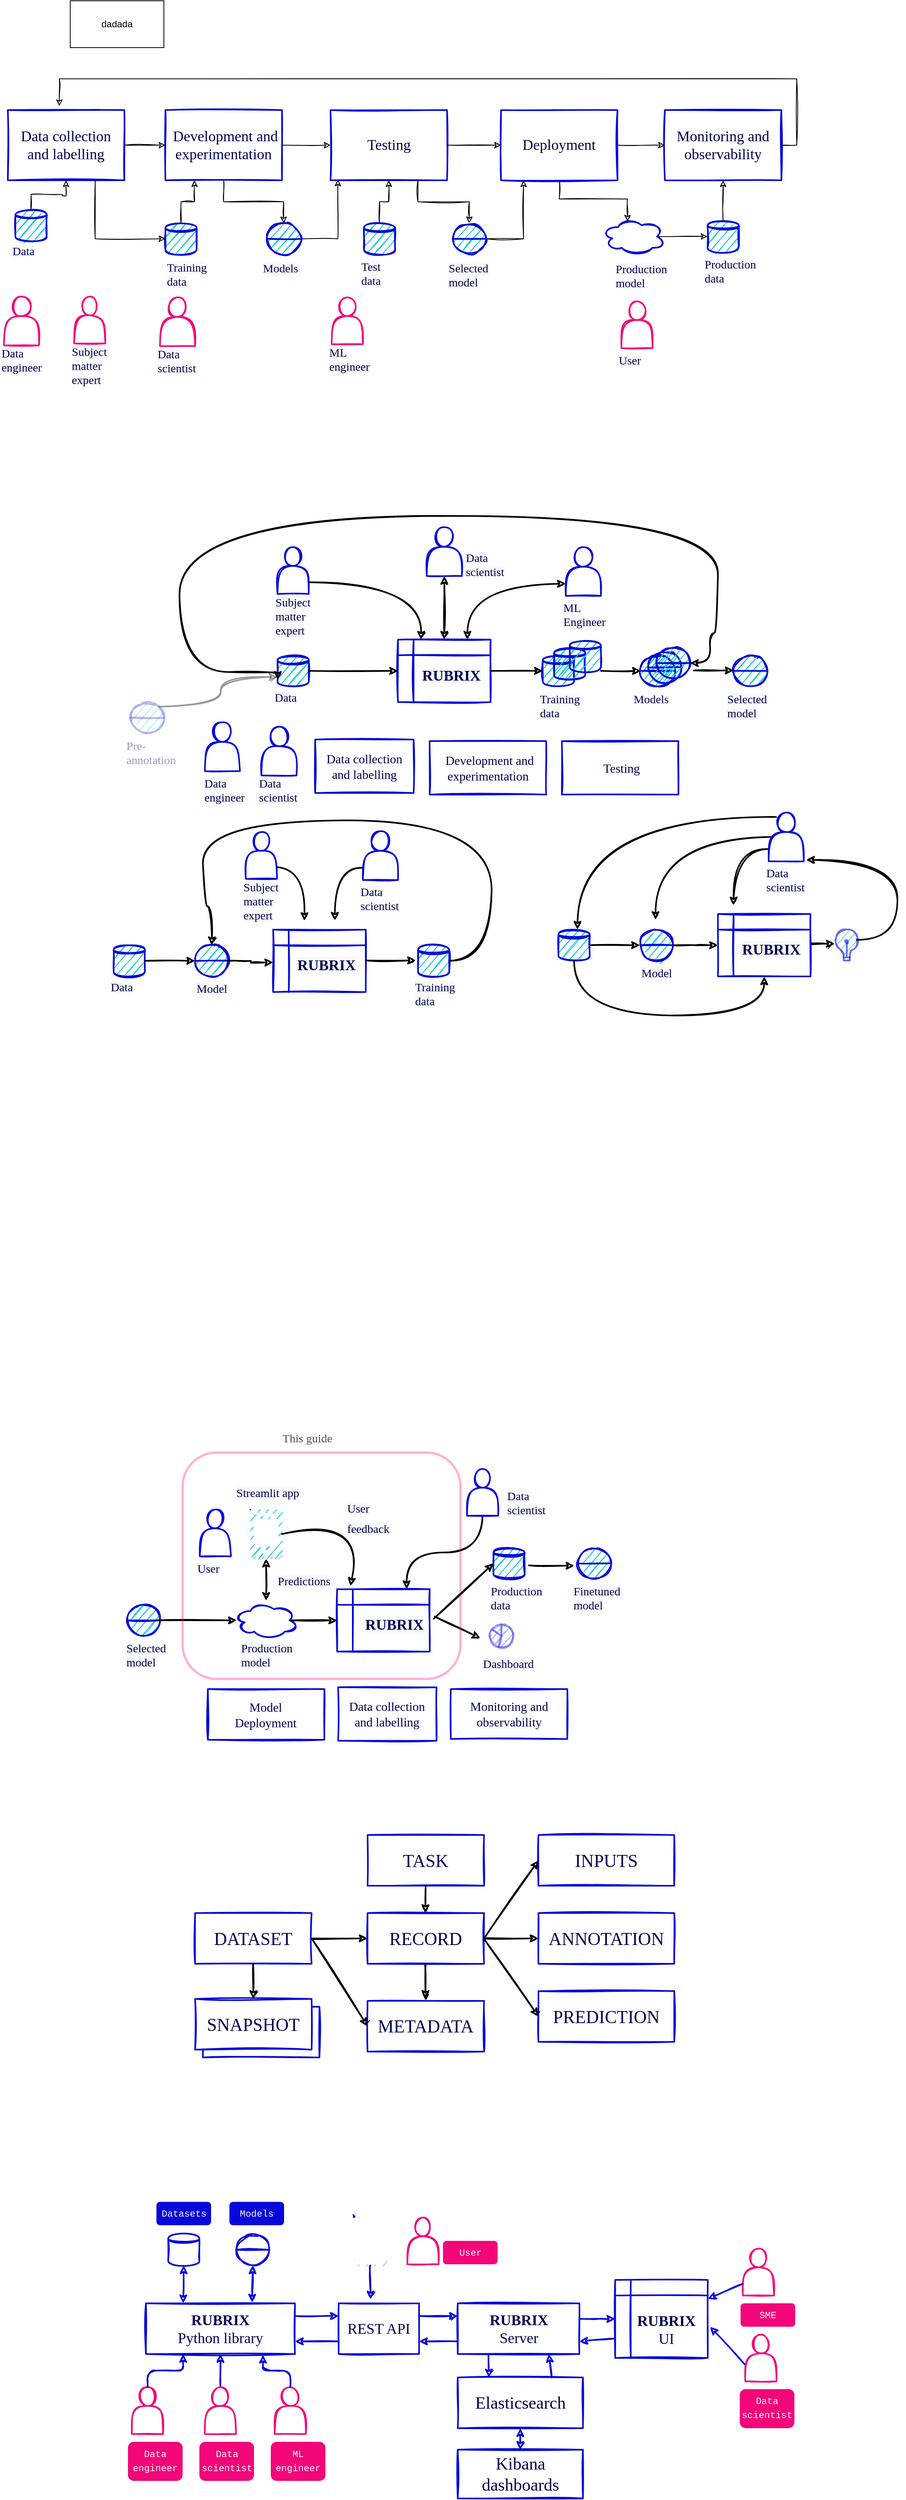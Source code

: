<mxfile version="14.7.3"><diagram id="LB-6OkfH1HchM69LR3Zd" name="Page-1"><mxGraphModel dx="1977" dy="1162" grid="1" gridSize="10" guides="1" tooltips="1" connect="1" arrows="1" fold="1" page="1" pageScale="1" pageWidth="827" pageHeight="1169" math="0" shadow="0"><root><mxCell id="0"/><mxCell id="1" parent="0"/><mxCell id="8yJxlsQ-YdZ_pciIDOY--1" value="dadada" style="rounded=0;whiteSpace=wrap;html=1;" parent="1" vertex="1"><mxGeometry x="100" y="140" width="120" height="60" as="geometry"/></mxCell><mxCell id="fn0ydVF5Qjj05Iz5hAef-1" value="" style="group;sketch=1;" parent="1" vertex="1" connectable="0"><mxGeometry x="10" y="240" width="1021" height="375" as="geometry"/></mxCell><mxCell id="fn0ydVF5Qjj05Iz5hAef-2" value="&amp;nbsp;Development and experimentation" style="rounded=0;whiteSpace=wrap;html=1;strokeWidth=2;fontSize=19;strokeColor=#0508D9;sketch=1;labelBackgroundColor=none;fontColor=#010250;fontFamily=futura;" parent="fn0ydVF5Qjj05Iz5hAef-1" vertex="1"><mxGeometry x="212" y="40" width="149.333" height="90" as="geometry"/></mxCell><mxCell id="fn0ydVF5Qjj05Iz5hAef-3" value="Testing" style="rounded=0;whiteSpace=wrap;html=1;strokeWidth=2;fontSize=19;strokeColor=#0508D9;sketch=1;fontColor=#010250;fontFamily=futura;" parent="fn0ydVF5Qjj05Iz5hAef-1" vertex="1"><mxGeometry x="423.556" y="40" width="149.333" height="90" as="geometry"/></mxCell><mxCell id="fn0ydVF5Qjj05Iz5hAef-4" style="edgeStyle=orthogonalEdgeStyle;rounded=0;sketch=1;orthogonalLoop=1;jettySize=auto;html=1;exitX=1;exitY=0.5;exitDx=0;exitDy=0;entryX=0;entryY=0.5;entryDx=0;entryDy=0;fontFamily=futura;fontSize=19;fontColor=#010250;" parent="fn0ydVF5Qjj05Iz5hAef-1" source="fn0ydVF5Qjj05Iz5hAef-2" target="fn0ydVF5Qjj05Iz5hAef-3" edge="1"><mxGeometry x="212" y="40" as="geometry"/></mxCell><mxCell id="fn0ydVF5Qjj05Iz5hAef-5" value="Monitoring and observability" style="rounded=0;whiteSpace=wrap;html=1;strokeWidth=2;fontSize=19;strokeColor=#0508D9;sketch=1;fontColor=#010250;fontFamily=futura;" parent="fn0ydVF5Qjj05Iz5hAef-1" vertex="1"><mxGeometry x="851.997" y="40" width="149.333" height="90" as="geometry"/></mxCell><mxCell id="fn0ydVF5Qjj05Iz5hAef-6" style="edgeStyle=orthogonalEdgeStyle;rounded=0;sketch=1;orthogonalLoop=1;jettySize=auto;html=1;exitX=1;exitY=0.5;exitDx=0;exitDy=0;entryX=0;entryY=0.5;entryDx=0;entryDy=0;fontFamily=futura;fontSize=19;fontColor=#010250;" parent="fn0ydVF5Qjj05Iz5hAef-1" source="fn0ydVF5Qjj05Iz5hAef-7" target="fn0ydVF5Qjj05Iz5hAef-5" edge="1"><mxGeometry relative="1" as="geometry"/></mxCell><mxCell id="fn0ydVF5Qjj05Iz5hAef-7" value="Deployment" style="rounded=0;whiteSpace=wrap;html=1;strokeWidth=2;fontSize=19;strokeColor=#0508D9;sketch=1;fontColor=#010250;fontFamily=futura;" parent="fn0ydVF5Qjj05Iz5hAef-1" vertex="1"><mxGeometry x="641.999" y="40" width="149.333" height="90" as="geometry"/></mxCell><mxCell id="fn0ydVF5Qjj05Iz5hAef-8" value="" style="edgeStyle=orthogonalEdgeStyle;rounded=0;sketch=1;orthogonalLoop=1;jettySize=auto;html=1;fontFamily=futura;fontSize=19;fontColor=#010250;" parent="fn0ydVF5Qjj05Iz5hAef-1" source="fn0ydVF5Qjj05Iz5hAef-3" target="fn0ydVF5Qjj05Iz5hAef-7" edge="1"><mxGeometry relative="1" as="geometry"/></mxCell><mxCell id="fn0ydVF5Qjj05Iz5hAef-9" value="" style="edgeStyle=orthogonalEdgeStyle;rounded=0;sketch=1;orthogonalLoop=1;jettySize=auto;html=1;fontFamily=futura;fontSize=17;fontColor=#010250;entryX=0.25;entryY=1;entryDx=0;entryDy=0;" parent="fn0ydVF5Qjj05Iz5hAef-1" source="fn0ydVF5Qjj05Iz5hAef-10" target="fn0ydVF5Qjj05Iz5hAef-2" edge="1"><mxGeometry relative="1" as="geometry"/></mxCell><mxCell id="fn0ydVF5Qjj05Iz5hAef-10" value="" style="shape=datastore;whiteSpace=wrap;html=1;labelBackgroundColor=none;sketch=1;strokeColor=#0508D9;strokeWidth=2;fillColor=#09CBD9;fontFamily=futura;fontSize=17;fontColor=#010250;fontStyle=0" parent="fn0ydVF5Qjj05Iz5hAef-1" vertex="1"><mxGeometry x="212" y="185" width="40" height="40" as="geometry"/></mxCell><mxCell id="fn0ydVF5Qjj05Iz5hAef-11" style="edgeStyle=orthogonalEdgeStyle;rounded=0;sketch=1;orthogonalLoop=1;jettySize=auto;html=1;exitX=1;exitY=0.5;exitDx=0;exitDy=0;entryX=0.063;entryY=0.989;entryDx=0;entryDy=0;fontFamily=futura;fontSize=17;fontColor=#010250;entryPerimeter=0;" parent="fn0ydVF5Qjj05Iz5hAef-1" source="fn0ydVF5Qjj05Iz5hAef-12" target="fn0ydVF5Qjj05Iz5hAef-3" edge="1"><mxGeometry relative="1" as="geometry"/></mxCell><mxCell id="fn0ydVF5Qjj05Iz5hAef-12" value="" style="shape=lineEllipse;perimeter=ellipsePerimeter;whiteSpace=wrap;html=1;backgroundOutline=1;labelBackgroundColor=none;sketch=1;strokeColor=#0508D9;strokeWidth=2;fillColor=#09CBD9;fontSize=17;fontColor=#010250;fontFamily=futura;fontStyle=0" parent="fn0ydVF5Qjj05Iz5hAef-1" vertex="1"><mxGeometry x="342" y="185" width="43" height="40" as="geometry"/></mxCell><mxCell id="fn0ydVF5Qjj05Iz5hAef-13" value="" style="edgeStyle=orthogonalEdgeStyle;rounded=0;sketch=1;orthogonalLoop=1;jettySize=auto;html=1;fontFamily=futura;fontSize=17;fontColor=#010250;entryX=0.5;entryY=0;entryDx=0;entryDy=0;" parent="fn0ydVF5Qjj05Iz5hAef-1" source="fn0ydVF5Qjj05Iz5hAef-2" target="fn0ydVF5Qjj05Iz5hAef-12" edge="1"><mxGeometry relative="1" as="geometry"/></mxCell><mxCell id="fn0ydVF5Qjj05Iz5hAef-14" value="&lt;span style=&quot;font-size: 15px; font-style: normal; letter-spacing: normal; text-align: center; text-indent: 0px; text-transform: none; word-spacing: 0px; background-color: rgb(248, 249, 250); display: inline; float: none;&quot;&gt;Models&lt;/span&gt;" style="text;whiteSpace=wrap;html=1;fontSize=15;fontColor=#010250;fontFamily=futura;fontStyle=0;sketch=1;" parent="fn0ydVF5Qjj05Iz5hAef-1" vertex="1"><mxGeometry x="335" y="226.5" width="50" height="30" as="geometry"/></mxCell><mxCell id="fn0ydVF5Qjj05Iz5hAef-15" value="" style="edgeStyle=orthogonalEdgeStyle;rounded=0;sketch=1;orthogonalLoop=1;jettySize=auto;html=1;fontFamily=futura;fontSize=17;fontColor=#010250;entryX=0.5;entryY=1;entryDx=0;entryDy=0;" parent="fn0ydVF5Qjj05Iz5hAef-1" source="fn0ydVF5Qjj05Iz5hAef-21" target="fn0ydVF5Qjj05Iz5hAef-3" edge="1"><mxGeometry relative="1" as="geometry"/></mxCell><mxCell id="fn0ydVF5Qjj05Iz5hAef-16" style="edgeStyle=orthogonalEdgeStyle;rounded=0;sketch=1;orthogonalLoop=1;jettySize=auto;html=1;exitX=0.5;exitY=0;exitDx=0;exitDy=0;entryX=0.75;entryY=1;entryDx=0;entryDy=0;fontFamily=futura;fontSize=17;fontColor=#010250;startArrow=classic;startFill=1;endArrow=none;endFill=0;" parent="fn0ydVF5Qjj05Iz5hAef-1" source="fn0ydVF5Qjj05Iz5hAef-18" target="fn0ydVF5Qjj05Iz5hAef-3" edge="1"><mxGeometry relative="1" as="geometry"/></mxCell><mxCell id="fn0ydVF5Qjj05Iz5hAef-17" style="edgeStyle=orthogonalEdgeStyle;rounded=0;sketch=1;orthogonalLoop=1;jettySize=auto;html=1;exitX=1;exitY=0.5;exitDx=0;exitDy=0;entryX=0.194;entryY=1;entryDx=0;entryDy=0;entryPerimeter=0;startArrow=none;startFill=0;endArrow=classic;endFill=1;fontFamily=futura;fontSize=17;fontColor=#010250;" parent="fn0ydVF5Qjj05Iz5hAef-1" source="fn0ydVF5Qjj05Iz5hAef-18" target="fn0ydVF5Qjj05Iz5hAef-7" edge="1"><mxGeometry relative="1" as="geometry"/></mxCell><mxCell id="fn0ydVF5Qjj05Iz5hAef-18" value="" style="shape=lineEllipse;perimeter=ellipsePerimeter;whiteSpace=wrap;html=1;backgroundOutline=1;labelBackgroundColor=none;sketch=1;strokeColor=#0508D9;strokeWidth=2;fillColor=#09CBD9;fontSize=17;fontColor=#010250;fontFamily=futura;fontStyle=0" parent="fn0ydVF5Qjj05Iz5hAef-1" vertex="1"><mxGeometry x="579.89" y="185" width="43" height="40" as="geometry"/></mxCell><mxCell id="fn0ydVF5Qjj05Iz5hAef-19" value="&lt;span style=&quot;font-size: 15px; font-style: normal; letter-spacing: normal; text-align: center; text-indent: 0px; text-transform: none; word-spacing: 0px; background-color: rgb(248, 249, 250); display: inline; float: none;&quot;&gt;Selected&lt;br style=&quot;font-size: 15px;&quot;&gt;model&lt;br style=&quot;font-size: 15px;&quot;&gt;&lt;/span&gt;" style="text;whiteSpace=wrap;html=1;fontSize=15;fontColor=#010250;fontFamily=futura;fontStyle=0;sketch=1;" parent="fn0ydVF5Qjj05Iz5hAef-1" vertex="1"><mxGeometry x="572.89" y="226.5" width="50" height="30" as="geometry"/></mxCell><mxCell id="fn0ydVF5Qjj05Iz5hAef-20" value="" style="group;fontStyle=0;sketch=1;" parent="fn0ydVF5Qjj05Iz5hAef-1" vertex="1" connectable="0"><mxGeometry x="461" y="185" width="50.67" height="73" as="geometry"/></mxCell><mxCell id="fn0ydVF5Qjj05Iz5hAef-21" value="" style="shape=datastore;whiteSpace=wrap;html=1;labelBackgroundColor=none;sketch=1;strokeColor=#0508D9;strokeWidth=2;fillColor=#09CBD9;fontFamily=futura;fontSize=17;fontColor=#010250;fontStyle=0" parent="fn0ydVF5Qjj05Iz5hAef-20" vertex="1"><mxGeometry x="5.34" width="40" height="40" as="geometry"/></mxCell><mxCell id="fn0ydVF5Qjj05Iz5hAef-22" value="&lt;span style=&quot;font-size: 15px; font-style: normal; letter-spacing: normal; text-align: center; text-indent: 0px; text-transform: none; word-spacing: 0px; background-color: rgb(248, 249, 250); display: inline; float: none;&quot;&gt;Test&lt;br style=&quot;font-size: 15px;&quot;&gt;data&lt;br style=&quot;font-size: 15px;&quot;&gt;&lt;/span&gt;" style="text;whiteSpace=wrap;html=1;fontSize=15;fontColor=#010250;fontFamily=futura;fontStyle=0;sketch=1;" parent="fn0ydVF5Qjj05Iz5hAef-20" vertex="1"><mxGeometry y="40" width="50.67" height="33" as="geometry"/></mxCell><mxCell id="fn0ydVF5Qjj05Iz5hAef-23" value="" style="group;fontStyle=0;sketch=1;" parent="fn0ydVF5Qjj05Iz5hAef-1" vertex="1" connectable="0"><mxGeometry x="901.33" y="182" width="50.67" height="73" as="geometry"/></mxCell><mxCell id="fn0ydVF5Qjj05Iz5hAef-24" value="" style="shape=datastore;whiteSpace=wrap;html=1;labelBackgroundColor=none;sketch=1;strokeColor=#0508D9;strokeWidth=2;fillColor=#09CBD9;fontFamily=futura;fontSize=17;fontColor=#010250;fontStyle=0" parent="fn0ydVF5Qjj05Iz5hAef-23" vertex="1"><mxGeometry x="5.34" width="40" height="40" as="geometry"/></mxCell><mxCell id="fn0ydVF5Qjj05Iz5hAef-25" value="&lt;span style=&quot;font-size: 15px; font-style: normal; letter-spacing: normal; text-align: center; text-indent: 0px; text-transform: none; word-spacing: 0px; background-color: rgb(248, 249, 250); display: inline; float: none;&quot;&gt;Production&lt;br style=&quot;font-size: 15px;&quot;&gt;data&lt;br style=&quot;font-size: 15px;&quot;&gt;&lt;/span&gt;" style="text;whiteSpace=wrap;html=1;fontSize=15;fontColor=#010250;fontFamily=futura;fontStyle=0;sketch=1;" parent="fn0ydVF5Qjj05Iz5hAef-23" vertex="1"><mxGeometry y="40" width="50.67" height="33" as="geometry"/></mxCell><mxCell id="fn0ydVF5Qjj05Iz5hAef-26" value="" style="ellipse;shape=cloud;whiteSpace=wrap;html=1;align=center;labelBackgroundColor=none;sketch=1;strokeColor=#0508D9;strokeWidth=2;fillColor=none;fontFamily=futura;fontSize=17;fontColor=#010250;fontStyle=0" parent="fn0ydVF5Qjj05Iz5hAef-1" vertex="1"><mxGeometry x="772" y="178" width="80" height="48" as="geometry"/></mxCell><mxCell id="fn0ydVF5Qjj05Iz5hAef-27" style="edgeStyle=orthogonalEdgeStyle;rounded=0;sketch=1;orthogonalLoop=1;jettySize=auto;html=1;exitX=0.5;exitY=1;exitDx=0;exitDy=0;entryX=0.4;entryY=0.1;entryDx=0;entryDy=0;entryPerimeter=0;startArrow=none;startFill=0;endArrow=classic;endFill=1;fontFamily=futura;fontSize=17;fontColor=#010250;" parent="fn0ydVF5Qjj05Iz5hAef-1" source="fn0ydVF5Qjj05Iz5hAef-7" target="fn0ydVF5Qjj05Iz5hAef-26" edge="1"><mxGeometry relative="1" as="geometry"/></mxCell><mxCell id="fn0ydVF5Qjj05Iz5hAef-28" style="edgeStyle=orthogonalEdgeStyle;rounded=0;sketch=1;orthogonalLoop=1;jettySize=auto;html=1;exitX=0.875;exitY=0.5;exitDx=0;exitDy=0;entryX=0;entryY=0.5;entryDx=0;entryDy=0;startArrow=none;startFill=0;endArrow=classic;endFill=1;fontFamily=futura;fontSize=15;fontColor=#010250;exitPerimeter=0;fontStyle=0" parent="fn0ydVF5Qjj05Iz5hAef-1" source="fn0ydVF5Qjj05Iz5hAef-26" target="fn0ydVF5Qjj05Iz5hAef-24" edge="1"><mxGeometry relative="1" as="geometry"/></mxCell><mxCell id="fn0ydVF5Qjj05Iz5hAef-29" value="&lt;span style=&quot;font-size: 15px; font-style: normal; letter-spacing: normal; text-align: center; text-indent: 0px; text-transform: none; word-spacing: 0px; background-color: rgb(248, 249, 250); display: inline; float: none;&quot;&gt;Production&lt;br style=&quot;font-size: 15px;&quot;&gt;model&lt;br style=&quot;font-size: 15px;&quot;&gt;&lt;/span&gt;" style="text;whiteSpace=wrap;html=1;fontSize=15;fontColor=#010250;fontFamily=futura;fontStyle=0;sketch=1;" parent="fn0ydVF5Qjj05Iz5hAef-1" vertex="1"><mxGeometry x="787.0" y="228" width="50" height="30" as="geometry"/></mxCell><mxCell id="fn0ydVF5Qjj05Iz5hAef-30" style="edgeStyle=orthogonalEdgeStyle;rounded=0;sketch=1;orthogonalLoop=1;jettySize=auto;html=1;exitX=0.5;exitY=0;exitDx=0;exitDy=0;entryX=0.5;entryY=1;entryDx=0;entryDy=0;fontFamily=futura;fontSize=17;fontColor=#010250;" parent="fn0ydVF5Qjj05Iz5hAef-1" source="fn0ydVF5Qjj05Iz5hAef-24" target="fn0ydVF5Qjj05Iz5hAef-5" edge="1"><mxGeometry relative="1" as="geometry"><mxPoint x="911.002" y="257" as="sourcePoint"/><mxPoint x="971.667" y="257" as="targetPoint"/></mxGeometry></mxCell><mxCell id="fn0ydVF5Qjj05Iz5hAef-31" value="" style="shape=actor;whiteSpace=wrap;html=1;strokeWidth=2;fontSize=15;sketch=1;fontColor=#010250;fontFamily=futura;fontStyle=0;strokeColor=#F2067A;" parent="fn0ydVF5Qjj05Iz5hAef-1" vertex="1"><mxGeometry x="796.33" y="285" width="40" height="60" as="geometry"/></mxCell><mxCell id="fn0ydVF5Qjj05Iz5hAef-32" value="&lt;span style=&quot;font-size: 15px; font-style: normal; letter-spacing: normal; text-align: center; text-indent: 0px; text-transform: none; word-spacing: 0px; background-color: rgb(248, 249, 250); display: inline; float: none;&quot;&gt;User&lt;/span&gt;" style="text;whiteSpace=wrap;html=1;fontSize=15;fontColor=#010250;fontFamily=futura;fontStyle=0;sketch=1;" parent="fn0ydVF5Qjj05Iz5hAef-1" vertex="1"><mxGeometry x="791.33" y="345" width="50" height="30" as="geometry"/></mxCell><mxCell id="fn0ydVF5Qjj05Iz5hAef-33" value="" style="group;fontStyle=0;fontSize=15;sketch=1;" parent="fn0ydVF5Qjj05Iz5hAef-1" vertex="1" connectable="0"><mxGeometry x="420" y="280" width="50" height="85" as="geometry"/></mxCell><mxCell id="fn0ydVF5Qjj05Iz5hAef-34" value="" style="shape=actor;whiteSpace=wrap;html=1;strokeWidth=2;fontSize=15;sketch=1;fontColor=#010250;fontFamily=futura;fontStyle=0;strokeColor=#F2067A;" parent="fn0ydVF5Qjj05Iz5hAef-33" vertex="1"><mxGeometry x="5" width="40" height="60" as="geometry"/></mxCell><mxCell id="fn0ydVF5Qjj05Iz5hAef-35" value="&lt;span style=&quot;font-size: 15px; font-style: normal; letter-spacing: normal; text-align: center; text-indent: 0px; text-transform: none; word-spacing: 0px; background-color: rgb(248, 249, 250); display: inline; float: none;&quot;&gt;ML engineer&lt;/span&gt;" style="text;whiteSpace=wrap;html=1;fontSize=15;fontColor=#010250;fontFamily=futura;fontStyle=0;sketch=1;" parent="fn0ydVF5Qjj05Iz5hAef-33" vertex="1"><mxGeometry y="55" width="50" height="30" as="geometry"/></mxCell><mxCell id="fn0ydVF5Qjj05Iz5hAef-36" value="" style="group;fontStyle=0;fontSize=15;sketch=1;" parent="fn0ydVF5Qjj05Iz5hAef-1" vertex="1" connectable="0"><mxGeometry x="90" y="279" width="50" height="85" as="geometry"/></mxCell><mxCell id="fn0ydVF5Qjj05Iz5hAef-37" value="" style="shape=actor;whiteSpace=wrap;html=1;strokeWidth=2;fontSize=15;sketch=1;fontColor=#010250;fontFamily=futura;fontStyle=0;strokeColor=#F2067A;" parent="fn0ydVF5Qjj05Iz5hAef-36" vertex="1"><mxGeometry x="5" width="40" height="60" as="geometry"/></mxCell><mxCell id="fn0ydVF5Qjj05Iz5hAef-38" value="&lt;span style=&quot;font-size: 15px; font-style: normal; letter-spacing: normal; text-align: center; text-indent: 0px; text-transform: none; word-spacing: 0px; background-color: rgb(248, 249, 250); display: inline; float: none;&quot;&gt;Subject matter expert&lt;/span&gt;" style="text;whiteSpace=wrap;html=1;fontSize=15;fontColor=#010250;fontFamily=futura;fontStyle=0;sketch=1;" parent="fn0ydVF5Qjj05Iz5hAef-36" vertex="1"><mxGeometry y="55" width="50" height="30" as="geometry"/></mxCell><mxCell id="fn0ydVF5Qjj05Iz5hAef-39" value="" style="group;fontStyle=0;fontSize=15;sketch=1;" parent="fn0ydVF5Qjj05Iz5hAef-1" vertex="1" connectable="0"><mxGeometry x="200" y="280" width="50" height="85" as="geometry"/></mxCell><mxCell id="fn0ydVF5Qjj05Iz5hAef-40" value="" style="shape=actor;whiteSpace=wrap;html=1;strokeWidth=2;fontSize=15;sketch=1;fontColor=#010250;fontFamily=futura;fontStyle=0;strokeColor=#F2067A;" parent="fn0ydVF5Qjj05Iz5hAef-39" vertex="1"><mxGeometry x="5" width="45" height="62.5" as="geometry"/></mxCell><mxCell id="fn0ydVF5Qjj05Iz5hAef-41" value="&lt;span style=&quot;font-size: 15px; font-style: normal; letter-spacing: normal; text-align: center; text-indent: 0px; text-transform: none; word-spacing: 0px; background-color: rgb(248, 249, 250); display: inline; float: none;&quot;&gt;Data scientist&lt;/span&gt;" style="text;whiteSpace=wrap;html=1;fontSize=15;fontColor=#010250;fontFamily=futura;fontStyle=0;sketch=1;" parent="fn0ydVF5Qjj05Iz5hAef-39" vertex="1"><mxGeometry y="57" width="50" height="30" as="geometry"/></mxCell><mxCell id="fn0ydVF5Qjj05Iz5hAef-42" style="edgeStyle=orthogonalEdgeStyle;rounded=0;sketch=1;orthogonalLoop=1;jettySize=auto;html=1;exitX=1;exitY=0.5;exitDx=0;exitDy=0;entryX=0;entryY=0.5;entryDx=0;entryDy=0;startArrow=none;startFill=0;endArrow=classic;endFill=1;fontFamily=futura;fontSize=19;fontColor=#010250;" parent="fn0ydVF5Qjj05Iz5hAef-1" source="fn0ydVF5Qjj05Iz5hAef-44" target="fn0ydVF5Qjj05Iz5hAef-2" edge="1"><mxGeometry relative="1" as="geometry"/></mxCell><mxCell id="fn0ydVF5Qjj05Iz5hAef-43" style="edgeStyle=orthogonalEdgeStyle;rounded=0;sketch=1;orthogonalLoop=1;jettySize=auto;html=1;exitX=0.75;exitY=1;exitDx=0;exitDy=0;entryX=0;entryY=0.5;entryDx=0;entryDy=0;startArrow=none;startFill=0;endArrow=classic;endFill=1;fontFamily=futura;fontSize=17;fontColor=#010250;" parent="fn0ydVF5Qjj05Iz5hAef-1" source="fn0ydVF5Qjj05Iz5hAef-44" target="fn0ydVF5Qjj05Iz5hAef-10" edge="1"><mxGeometry relative="1" as="geometry"/></mxCell><mxCell id="fn0ydVF5Qjj05Iz5hAef-44" value="Data collection and labelling" style="rounded=0;whiteSpace=wrap;html=1;strokeWidth=2;fontSize=19;strokeColor=#0508D9;sketch=1;labelBackgroundColor=none;fontColor=#010250;fontFamily=futura;" parent="fn0ydVF5Qjj05Iz5hAef-1" vertex="1"><mxGeometry x="10" y="40" width="149.333" height="90" as="geometry"/></mxCell><mxCell id="fn0ydVF5Qjj05Iz5hAef-45" style="edgeStyle=orthogonalEdgeStyle;rounded=0;sketch=1;orthogonalLoop=1;jettySize=auto;html=1;exitX=1;exitY=0.5;exitDx=0;exitDy=0;entryX=0.442;entryY=-0.056;entryDx=0;entryDy=0;startArrow=none;startFill=0;endArrow=classic;endFill=1;fontFamily=futura;fontSize=19;fontColor=#010250;entryPerimeter=0;" parent="fn0ydVF5Qjj05Iz5hAef-1" source="fn0ydVF5Qjj05Iz5hAef-5" target="fn0ydVF5Qjj05Iz5hAef-44" edge="1"><mxGeometry relative="1" as="geometry"><Array as="points"><mxPoint x="1021" y="85"/><mxPoint x="1021"/><mxPoint x="76"/></Array></mxGeometry></mxCell><mxCell id="fn0ydVF5Qjj05Iz5hAef-46" value="" style="group;fontStyle=0;fontSize=15;sketch=1;" parent="fn0ydVF5Qjj05Iz5hAef-1" vertex="1" connectable="0"><mxGeometry y="279" width="50" height="87" as="geometry"/></mxCell><mxCell id="fn0ydVF5Qjj05Iz5hAef-47" value="" style="shape=actor;whiteSpace=wrap;html=1;strokeWidth=2;fontSize=15;sketch=1;fontColor=#010250;fontFamily=futura;fontStyle=0;strokeColor=#F2067A;" parent="fn0ydVF5Qjj05Iz5hAef-46" vertex="1"><mxGeometry x="5" width="45" height="62.5" as="geometry"/></mxCell><mxCell id="fn0ydVF5Qjj05Iz5hAef-48" value="&lt;span style=&quot;font-size: 15px; font-style: normal; letter-spacing: normal; text-align: center; text-indent: 0px; text-transform: none; word-spacing: 0px; background-color: rgb(248, 249, 250); display: inline; float: none;&quot;&gt;Data engineer&lt;/span&gt;" style="text;whiteSpace=wrap;html=1;fontSize=15;fontColor=#010250;fontFamily=futura;fontStyle=0;sketch=1;" parent="fn0ydVF5Qjj05Iz5hAef-46" vertex="1"><mxGeometry y="57" width="50" height="30" as="geometry"/></mxCell><mxCell id="fn0ydVF5Qjj05Iz5hAef-49" style="edgeStyle=orthogonalEdgeStyle;rounded=0;sketch=1;orthogonalLoop=1;jettySize=auto;html=1;exitX=0.5;exitY=0;exitDx=0;exitDy=0;startArrow=none;startFill=0;endArrow=classic;endFill=1;fontFamily=futura;fontSize=17;fontColor=#010250;" parent="fn0ydVF5Qjj05Iz5hAef-1" source="fn0ydVF5Qjj05Iz5hAef-50" target="fn0ydVF5Qjj05Iz5hAef-44" edge="1"><mxGeometry relative="1" as="geometry"/></mxCell><mxCell id="fn0ydVF5Qjj05Iz5hAef-50" value="" style="shape=datastore;whiteSpace=wrap;html=1;labelBackgroundColor=none;sketch=1;strokeColor=#0508D9;strokeWidth=2;fillColor=#09CBD9;fontFamily=futura;fontSize=17;fontColor=#010250;fontStyle=0" parent="fn0ydVF5Qjj05Iz5hAef-1" vertex="1"><mxGeometry x="19.78" y="168" width="40" height="40" as="geometry"/></mxCell><mxCell id="fn0ydVF5Qjj05Iz5hAef-51" value="&lt;span style=&quot;font-size: 15px; font-style: normal; letter-spacing: normal; text-align: center; text-indent: 0px; text-transform: none; word-spacing: 0px; background-color: rgb(248, 249, 250); display: inline; float: none;&quot;&gt;Data&lt;br style=&quot;font-size: 15px;&quot;&gt;&lt;/span&gt;" style="text;whiteSpace=wrap;html=1;fontSize=15;fontColor=#010250;fontFamily=futura;fontStyle=0;sketch=1;" parent="fn0ydVF5Qjj05Iz5hAef-1" vertex="1"><mxGeometry x="14.44" y="205" width="50.67" height="33" as="geometry"/></mxCell><mxCell id="fn0ydVF5Qjj05Iz5hAef-52" value="&lt;span style=&quot;font-size: 15px ; font-style: normal ; letter-spacing: normal ; text-align: center ; text-indent: 0px ; text-transform: none ; word-spacing: 0px ; background-color: rgb(248 , 249 , 250) ; display: inline ; float: none&quot;&gt;Training&lt;br&gt;data&lt;br style=&quot;font-size: 15px&quot;&gt;&lt;/span&gt;" style="text;whiteSpace=wrap;html=1;fontSize=15;fontColor=#010250;fontFamily=futura;fontStyle=0;sketch=1;" parent="fn0ydVF5Qjj05Iz5hAef-1" vertex="1"><mxGeometry x="212.0" y="226" width="50.67" height="33" as="geometry"/></mxCell><mxCell id="fn0ydVF5Qjj05Iz5hAef-126" value="" style="group" parent="1" vertex="1" connectable="0"><mxGeometry x="180" y="1520" width="989.67" height="338.5" as="geometry"/></mxCell><mxCell id="xQfryhxB6bvI-nRRtMsE-1" value="" style="group" vertex="1" connectable="0" parent="fn0ydVF5Qjj05Iz5hAef-126"><mxGeometry x="540" y="-340" width="449.67" height="289.5" as="geometry"/></mxCell><mxCell id="fn0ydVF5Qjj05Iz5hAef-127" value="" style="html=1;verticalLabelPosition=bottom;align=center;labelBackgroundColor=#ffffff;verticalAlign=top;strokeWidth=2;shadow=0;dashed=0;shape=mxgraph.ios7.icons.lightbulb;sketch=1;fillColor=#09CBD9;fontFamily=Helvetica;fontSize=16;fontColor=#010250;opacity=60;strokeColor=#0508D9;" parent="xQfryhxB6bvI-nRRtMsE-1" vertex="1"><mxGeometry x="359.76" y="150" width="30.48" height="39.7" as="geometry"/></mxCell><mxCell id="fn0ydVF5Qjj05Iz5hAef-128" style="edgeStyle=none;curved=1;sketch=1;orthogonalLoop=1;jettySize=auto;html=1;exitX=1;exitY=0.25;exitDx=0;exitDy=0;entryX=-0.003;entryY=0.458;entryDx=0;entryDy=0;entryPerimeter=0;startArrow=none;startFill=0;endArrow=classic;endFill=1;strokeWidth=2;fontFamily=Helvetica;fontSize=16;fontColor=#010250;" parent="xQfryhxB6bvI-nRRtMsE-1" source="fn0ydVF5Qjj05Iz5hAef-132" target="fn0ydVF5Qjj05Iz5hAef-127" edge="1"><mxGeometry relative="1" as="geometry"/></mxCell><mxCell id="fn0ydVF5Qjj05Iz5hAef-129" style="edgeStyle=orthogonalEdgeStyle;curved=1;rounded=0;sketch=1;orthogonalLoop=1;jettySize=auto;html=1;exitX=0.927;exitY=0.332;exitDx=0;exitDy=0;startArrow=none;startFill=0;endArrow=classic;endFill=1;fontFamily=futura;fontSize=16;fontColor=#010250;strokeWidth=2;exitPerimeter=0;entryX=1.067;entryY=0.971;entryDx=0;entryDy=0;entryPerimeter=0;" parent="xQfryhxB6bvI-nRRtMsE-1" source="fn0ydVF5Qjj05Iz5hAef-127" target="fn0ydVF5Qjj05Iz5hAef-142" edge="1"><mxGeometry x="-499" y="-3656.07" as="geometry"><mxPoint x="400" y="60" as="targetPoint"/><mxPoint x="559.5" y="96.06" as="sourcePoint"/><Array as="points"><mxPoint x="440" y="163"/><mxPoint x="440" y="61"/></Array></mxGeometry></mxCell><mxCell id="fn0ydVF5Qjj05Iz5hAef-130" value="" style="group;sketch=1;" parent="xQfryhxB6bvI-nRRtMsE-1" vertex="1" connectable="0"><mxGeometry x="210" y="130" width="118.67" height="80" as="geometry"/></mxCell><mxCell id="fn0ydVF5Qjj05Iz5hAef-131" value="" style="shape=internalStorage;whiteSpace=wrap;html=1;backgroundOutline=1;labelBackgroundColor=none;sketch=1;strokeColor=#0508D9;strokeWidth=2;fillColor=none;fontFamily=futura;fontSize=19;fontColor=#010250;" parent="fn0ydVF5Qjj05Iz5hAef-130" vertex="1"><mxGeometry width="118.67" height="80" as="geometry"/></mxCell><mxCell id="fn0ydVF5Qjj05Iz5hAef-132" value="&lt;span style=&quot;color: rgb(1, 2, 80); font-family: futura; font-size: 19px; font-style: normal; letter-spacing: normal; text-align: center; text-indent: 0px; text-transform: none; word-spacing: 0px; background-color: rgb(248, 249, 250); display: inline; float: none;&quot;&gt;RUBRIX&lt;/span&gt;" style="text;whiteSpace=wrap;html=1;fontSize=19;fontFamily=futura;fontColor=#010250;fontStyle=1;sketch=1;" parent="fn0ydVF5Qjj05Iz5hAef-130" vertex="1"><mxGeometry x="28.67" y="28" width="90" height="40" as="geometry"/></mxCell><mxCell id="fn0ydVF5Qjj05Iz5hAef-133" value="" style="group" parent="xQfryhxB6bvI-nRRtMsE-1" vertex="1" connectable="0"><mxGeometry x="110" y="150" width="50" height="70" as="geometry"/></mxCell><mxCell id="fn0ydVF5Qjj05Iz5hAef-134" value="" style="shape=lineEllipse;perimeter=ellipsePerimeter;whiteSpace=wrap;html=1;backgroundOutline=1;labelBackgroundColor=none;sketch=1;strokeColor=#0508D9;strokeWidth=2;fillColor=#09CBD9;fontSize=17;fontColor=#010250;fontFamily=futura;fontStyle=0" parent="fn0ydVF5Qjj05Iz5hAef-133" vertex="1"><mxGeometry width="43" height="40" as="geometry"/></mxCell><mxCell id="fn0ydVF5Qjj05Iz5hAef-135" value="" style="group" parent="xQfryhxB6bvI-nRRtMsE-1" vertex="1" connectable="0"><mxGeometry y="150" width="50.67" height="71" as="geometry"/></mxCell><mxCell id="fn0ydVF5Qjj05Iz5hAef-136" value="" style="shape=datastore;whiteSpace=wrap;html=1;labelBackgroundColor=none;sketch=1;strokeColor=#0508D9;strokeWidth=2;fillColor=#09CBD9;fontFamily=futura;fontSize=17;fontColor=#010250;fontStyle=0" parent="fn0ydVF5Qjj05Iz5hAef-135" vertex="1"><mxGeometry x="5.67" width="40" height="40" as="geometry"/></mxCell><mxCell id="fn0ydVF5Qjj05Iz5hAef-137" style="edgeStyle=orthogonalEdgeStyle;rounded=0;sketch=1;orthogonalLoop=1;jettySize=auto;html=1;startArrow=none;startFill=0;endArrow=classic;endFill=1;fontFamily=futura;fontSize=17;fontColor=#010250;strokeWidth=2;entryX=0;entryY=0.5;entryDx=0;entryDy=0;exitX=1;exitY=0.5;exitDx=0;exitDy=0;" parent="xQfryhxB6bvI-nRRtMsE-1" source="fn0ydVF5Qjj05Iz5hAef-136" target="fn0ydVF5Qjj05Iz5hAef-134" edge="1"><mxGeometry x="-455.67" y="-746.5" as="geometry"><mxPoint x="80" y="170" as="sourcePoint"/><mxPoint x="40" y="182" as="targetPoint"/></mxGeometry></mxCell><mxCell id="fn0ydVF5Qjj05Iz5hAef-138" value="&lt;span style=&quot;color: rgb(1 , 2 , 80) ; font-family: &amp;#34;futura&amp;#34; ; font-size: 15px ; font-style: normal ; font-weight: 400 ; letter-spacing: normal ; text-align: center ; text-indent: 0px ; text-transform: none ; word-spacing: 0px ; background-color: rgb(248 , 249 , 250) ; display: inline ; float: none&quot;&gt;Model&lt;br&gt;&lt;/span&gt;" style="text;whiteSpace=wrap;html=1;fontSize=11;fontFamily=Helvetica;fontColor=#010250;" parent="xQfryhxB6bvI-nRRtMsE-1" vertex="1"><mxGeometry x="110" y="190" width="50" height="30" as="geometry"/></mxCell><mxCell id="fn0ydVF5Qjj05Iz5hAef-139" style="edgeStyle=orthogonalEdgeStyle;curved=1;rounded=0;sketch=1;orthogonalLoop=1;jettySize=auto;html=1;exitX=0;exitY=0.75;exitDx=0;exitDy=0;startArrow=none;startFill=0;endArrow=classic;endFill=1;fontFamily=futura;fontSize=16;fontColor=#010250;strokeWidth=2;" parent="xQfryhxB6bvI-nRRtMsE-1" source="fn0ydVF5Qjj05Iz5hAef-142" edge="1"><mxGeometry x="-320" y="-770" as="geometry"><mxPoint x="230" y="119" as="targetPoint"/></mxGeometry></mxCell><mxCell id="fn0ydVF5Qjj05Iz5hAef-140" style="edgeStyle=orthogonalEdgeStyle;curved=1;rounded=0;sketch=1;orthogonalLoop=1;jettySize=auto;html=1;exitX=0.1;exitY=0.5;exitDx=0;exitDy=0;entryX=0.75;entryY=0;entryDx=0;entryDy=0;startArrow=none;startFill=0;endArrow=classic;endFill=1;fontFamily=futura;fontSize=16;fontColor=#010250;strokeWidth=2;exitPerimeter=0;" parent="xQfryhxB6bvI-nRRtMsE-1" source="fn0ydVF5Qjj05Iz5hAef-142" edge="1"><mxGeometry x="-709" y="-2240.88" as="geometry"><mxPoint x="130.003" y="137.62" as="targetPoint"/><mxPoint x="166" y="69.995" as="sourcePoint"/></mxGeometry></mxCell><mxCell id="fn0ydVF5Qjj05Iz5hAef-141" value="" style="group;fontStyle=0;fontSize=15;sketch=1;" parent="xQfryhxB6bvI-nRRtMsE-1" vertex="1" connectable="0"><mxGeometry x="270.0" width="50" height="85" as="geometry"/></mxCell><mxCell id="fn0ydVF5Qjj05Iz5hAef-142" value="" style="shape=actor;whiteSpace=wrap;html=1;strokeWidth=2;fontSize=15;strokeColor=#0508D9;sketch=1;fontColor=#010250;fontFamily=futura;fontStyle=0" parent="fn0ydVF5Qjj05Iz5hAef-141" vertex="1"><mxGeometry x="5" width="45" height="62.5" as="geometry"/></mxCell><mxCell id="fn0ydVF5Qjj05Iz5hAef-143" value="&lt;span style=&quot;font-size: 15px ; font-style: normal ; letter-spacing: normal ; text-align: center ; text-indent: 0px ; text-transform: none ; word-spacing: 0px ; background-color: rgb(248 , 249 , 250) ; display: inline ; float: none&quot;&gt;Data scientist&lt;br&gt;&lt;br&gt;&lt;/span&gt;" style="text;whiteSpace=wrap;html=1;fontSize=15;fontColor=#010250;fontFamily=futura;fontStyle=0;sketch=1;" parent="fn0ydVF5Qjj05Iz5hAef-141" vertex="1"><mxGeometry y="62" width="50" height="30" as="geometry"/></mxCell><mxCell id="fn0ydVF5Qjj05Iz5hAef-144" style="edgeStyle=orthogonalEdgeStyle;curved=1;rounded=0;sketch=1;orthogonalLoop=1;jettySize=auto;html=1;exitX=0.215;exitY=0.091;exitDx=0;exitDy=0;entryX=0.75;entryY=0;entryDx=0;entryDy=0;startArrow=none;startFill=0;endArrow=classic;endFill=1;fontFamily=futura;fontSize=16;fontColor=#010250;strokeWidth=2;exitPerimeter=0;" parent="xQfryhxB6bvI-nRRtMsE-1" source="fn0ydVF5Qjj05Iz5hAef-142" edge="1"><mxGeometry x="-1019" y="-3718.5" as="geometry"><mxPoint x="30.003" y="150" as="targetPoint"/><mxPoint x="179.5" y="43.63" as="sourcePoint"/></mxGeometry></mxCell><mxCell id="fn0ydVF5Qjj05Iz5hAef-145" style="edgeStyle=orthogonalEdgeStyle;rounded=0;sketch=1;orthogonalLoop=1;jettySize=auto;html=1;startArrow=none;startFill=0;endArrow=classic;endFill=1;fontFamily=futura;fontSize=17;fontColor=#010250;strokeWidth=2;exitX=1;exitY=0.5;exitDx=0;exitDy=0;" parent="xQfryhxB6bvI-nRRtMsE-1" source="fn0ydVF5Qjj05Iz5hAef-134" edge="1"><mxGeometry x="-511.34" y="-2236.92" as="geometry"><mxPoint x="160.0" y="169.58" as="sourcePoint"/><mxPoint x="210" y="170" as="targetPoint"/></mxGeometry></mxCell><mxCell id="fn0ydVF5Qjj05Iz5hAef-146" style="edgeStyle=orthogonalEdgeStyle;curved=1;rounded=0;sketch=1;orthogonalLoop=1;jettySize=auto;html=1;startArrow=none;startFill=0;endArrow=classic;endFill=1;fontFamily=futura;fontSize=16;fontColor=#010250;strokeWidth=2;entryX=0.5;entryY=1;entryDx=0;entryDy=0;" parent="xQfryhxB6bvI-nRRtMsE-1" source="fn0ydVF5Qjj05Iz5hAef-136" target="fn0ydVF5Qjj05Iz5hAef-131" edge="1"><mxGeometry x="-490" y="-2082.87" as="geometry"><mxPoint x="130" y="296.13" as="targetPoint"/><mxPoint x="175" y="224.005" as="sourcePoint"/><Array as="points"><mxPoint x="26" y="260"/><mxPoint x="269" y="260"/></Array></mxGeometry></mxCell><mxCell id="fn0ydVF5Qjj05Iz5hAef-148" value="" style="group" parent="1" vertex="1" connectable="0"><mxGeometry x="174.0" y="2960" width="883" height="380" as="geometry"/></mxCell><mxCell id="fn0ydVF5Qjj05Iz5hAef-149" value="&lt;span style=&quot;font-size: 19px; font-weight: 700;&quot;&gt;RUBRIX&lt;br style=&quot;font-size: 19px;&quot;&gt;&lt;/span&gt;Python library" style="rounded=0;whiteSpace=wrap;html=1;strokeWidth=2;fontSize=19;strokeColor=#0508D9;sketch=1;fontColor=#010250;fontFamily=futura;" parent="fn0ydVF5Qjj05Iz5hAef-148" vertex="1"><mxGeometry x="23.0" y="130" width="191" height="65" as="geometry"/></mxCell><mxCell id="fn0ydVF5Qjj05Iz5hAef-150" style="edgeStyle=orthogonalEdgeStyle;rounded=1;sketch=1;orthogonalLoop=1;jettySize=auto;html=1;exitX=0;exitY=0.25;exitDx=0;exitDy=0;entryX=1;entryY=0.25;entryDx=0;entryDy=0;startArrow=classic;startFill=1;endArrow=none;endFill=0;fontSize=19;fontColor=#F2067A;strokeColor=#0508D9;strokeWidth=2;" parent="fn0ydVF5Qjj05Iz5hAef-148" source="fn0ydVF5Qjj05Iz5hAef-151" target="fn0ydVF5Qjj05Iz5hAef-149" edge="1"><mxGeometry as="geometry"/></mxCell><mxCell id="fn0ydVF5Qjj05Iz5hAef-151" value="REST API" style="rounded=0;whiteSpace=wrap;html=1;strokeWidth=2;fontSize=19;strokeColor=#0508D9;sketch=1;fontColor=#010250;fontFamily=futura;" parent="fn0ydVF5Qjj05Iz5hAef-148" vertex="1"><mxGeometry x="270.0" y="130" width="103" height="65" as="geometry"/></mxCell><mxCell id="fn0ydVF5Qjj05Iz5hAef-152" style="edgeStyle=orthogonalEdgeStyle;rounded=1;sketch=1;orthogonalLoop=1;jettySize=auto;html=1;exitX=1;exitY=0.75;exitDx=0;exitDy=0;entryX=0;entryY=0.75;entryDx=0;entryDy=0;startArrow=classic;startFill=1;endArrow=none;endFill=0;fontSize=19;fontColor=#F2067A;strokeColor=#0508D9;strokeWidth=2;" parent="fn0ydVF5Qjj05Iz5hAef-148" source="fn0ydVF5Qjj05Iz5hAef-149" target="fn0ydVF5Qjj05Iz5hAef-151" edge="1"><mxGeometry as="geometry"/></mxCell><mxCell id="fn0ydVF5Qjj05Iz5hAef-153" value="Elasticsearch" style="rounded=0;whiteSpace=wrap;html=1;strokeWidth=2;fontSize=22;strokeColor=#0508D9;sketch=1;fontColor=#010250;fontFamily=futura;" parent="fn0ydVF5Qjj05Iz5hAef-148" vertex="1"><mxGeometry x="422.53" y="225" width="160.47" height="65" as="geometry"/></mxCell><mxCell id="fn0ydVF5Qjj05Iz5hAef-154" value="Kibana dashboards" style="rounded=0;whiteSpace=wrap;html=1;strokeWidth=2;fontSize=22;strokeColor=#0508D9;sketch=1;fontColor=#010250;fontFamily=futura;" parent="fn0ydVF5Qjj05Iz5hAef-148" vertex="1"><mxGeometry x="422.53" y="317.5" width="160.47" height="62.5" as="geometry"/></mxCell><mxCell id="fn0ydVF5Qjj05Iz5hAef-155" style="rounded=1;sketch=1;orthogonalLoop=1;jettySize=auto;html=1;exitX=0.5;exitY=1;exitDx=0;exitDy=0;startArrow=classic;startFill=1;endArrow=classic;endFill=1;fontSize=10;fontColor=#F2067A;entryX=0.25;entryY=0;entryDx=0;entryDy=0;strokeColor=#0508D9;strokeWidth=2;" parent="fn0ydVF5Qjj05Iz5hAef-148" source="fn0ydVF5Qjj05Iz5hAef-156" target="fn0ydVF5Qjj05Iz5hAef-149" edge="1"><mxGeometry as="geometry"/></mxCell><mxCell id="fn0ydVF5Qjj05Iz5hAef-156" value="" style="shape=datastore;whiteSpace=wrap;html=1;labelBackgroundColor=none;sketch=1;strokeColor=#0508D9;strokeWidth=2;fontFamily=futura;fontSize=17;fontColor=#010250;fontStyle=0;fillColor=#FFFFFF;" parent="fn0ydVF5Qjj05Iz5hAef-148" vertex="1"><mxGeometry x="51.5" y="41.5" width="40" height="40" as="geometry"/></mxCell><mxCell id="fn0ydVF5Qjj05Iz5hAef-157" style="rounded=1;sketch=1;orthogonalLoop=1;jettySize=auto;html=1;exitX=0.5;exitY=1;exitDx=0;exitDy=0;startArrow=classic;startFill=1;endArrow=classic;endFill=1;fontSize=10;fontColor=#F2067A;entryX=0.712;entryY=-0.015;entryDx=0;entryDy=0;entryPerimeter=0;strokeColor=#0508D9;strokeWidth=2;" parent="fn0ydVF5Qjj05Iz5hAef-148" source="fn0ydVF5Qjj05Iz5hAef-158" target="fn0ydVF5Qjj05Iz5hAef-149" edge="1"><mxGeometry as="geometry"><mxPoint x="173.0" y="120" as="targetPoint"/></mxGeometry></mxCell><mxCell id="fn0ydVF5Qjj05Iz5hAef-158" value="" style="shape=lineEllipse;perimeter=ellipsePerimeter;whiteSpace=wrap;html=1;backgroundOutline=1;labelBackgroundColor=none;sketch=1;strokeColor=#0508D9;strokeWidth=2;fontSize=17;fontColor=#010250;fontFamily=futura;fontStyle=0;fillColor=#FFFFFF;" parent="fn0ydVF5Qjj05Iz5hAef-148" vertex="1"><mxGeometry x="138.33" y="41.5" width="43" height="40" as="geometry"/></mxCell><mxCell id="fn0ydVF5Qjj05Iz5hAef-159" style="edgeStyle=none;rounded=1;sketch=1;orthogonalLoop=1;jettySize=auto;html=1;entryX=0.25;entryY=0;entryDx=0;entryDy=0;startArrow=none;startFill=0;endArrow=classic;endFill=1;fontSize=19;fontColor=#F2067A;strokeColor=#0508D9;strokeWidth=2;" parent="fn0ydVF5Qjj05Iz5hAef-148" target="fn0ydVF5Qjj05Iz5hAef-153" edge="1"><mxGeometry as="geometry"><mxPoint x="462.0" y="195" as="sourcePoint"/></mxGeometry></mxCell><mxCell id="fn0ydVF5Qjj05Iz5hAef-160" value="&lt;span style=&quot;font-size: 19px; font-weight: 700;&quot;&gt;RUBRIX&lt;br style=&quot;font-size: 19px;&quot;&gt;&lt;/span&gt;Server" style="rounded=0;whiteSpace=wrap;html=1;strokeWidth=2;fontSize=19;strokeColor=#0508D9;sketch=1;fontColor=#010250;fontFamily=futura;" parent="fn0ydVF5Qjj05Iz5hAef-148" vertex="1"><mxGeometry x="422.53" y="130" width="155.94" height="65" as="geometry"/></mxCell><mxCell id="fn0ydVF5Qjj05Iz5hAef-161" value="" style="group" parent="fn0ydVF5Qjj05Iz5hAef-148" vertex="1" connectable="0"><mxGeometry x="353.0" y="20" width="50" height="90" as="geometry"/></mxCell><mxCell id="fn0ydVF5Qjj05Iz5hAef-162" value="" style="shape=actor;whiteSpace=wrap;html=1;strokeWidth=2;fontSize=15;sketch=1;fontColor=#010250;fontFamily=futura;fontStyle=0;strokeColor=#F2067A;" parent="fn0ydVF5Qjj05Iz5hAef-161" vertex="1"><mxGeometry x="5" width="40" height="60" as="geometry"/></mxCell><mxCell id="fn0ydVF5Qjj05Iz5hAef-163" value="" style="outlineConnect=0;dashed=0;verticalLabelPosition=bottom;verticalAlign=top;align=center;html=1;shape=mxgraph.aws3.mobile_client;gradientColor=none;labelBackgroundColor=none;sketch=1;strokeColor=#0508D9;strokeWidth=2;fontFamily=Helvetica;fontSize=11;fontColor=#010250;fillColor=#FFFFFF;" parent="fn0ydVF5Qjj05Iz5hAef-148" vertex="1"><mxGeometry x="290.44" y="18.5" width="40.5" height="63" as="geometry"/></mxCell><mxCell id="fn0ydVF5Qjj05Iz5hAef-164" value="" style="edgeStyle=none;curved=1;sketch=1;orthogonalLoop=1;jettySize=auto;html=1;startArrow=none;startFill=0;endArrow=classic;endFill=1;strokeWidth=2;fontFamily=Helvetica;fontSize=16;fontColor=#010250;exitX=0.5;exitY=1;exitDx=0;exitDy=0;exitPerimeter=0;strokeColor=#0508D9;" parent="fn0ydVF5Qjj05Iz5hAef-148" source="fn0ydVF5Qjj05Iz5hAef-163" edge="1"><mxGeometry x="46.34" y="-2562.5" as="geometry"><mxPoint x="371.665" y="80" as="sourcePoint"/><mxPoint x="311.0" y="125" as="targetPoint"/><Array as="points"/></mxGeometry></mxCell><mxCell id="fn0ydVF5Qjj05Iz5hAef-165" value="" style="group" parent="fn0ydVF5Qjj05Iz5hAef-148" vertex="1" connectable="0"><mxGeometry y="237.5" width="70.0" height="120" as="geometry"/></mxCell><mxCell id="fn0ydVF5Qjj05Iz5hAef-166" value="" style="shape=actor;whiteSpace=wrap;html=1;strokeWidth=2;fontSize=15;sketch=1;fontColor=#010250;fontFamily=futura;fontStyle=0;strokeColor=#F2067A;" parent="fn0ydVF5Qjj05Iz5hAef-165" vertex="1"><mxGeometry x="5" width="40" height="60" as="geometry"/></mxCell><mxCell id="fn0ydVF5Qjj05Iz5hAef-167" value="&lt;div style=&quot;color: rgb(248 , 248 , 242) ; font-family: &amp;#34;menlo&amp;#34; , &amp;#34;monaco&amp;#34; , &amp;#34;courier new&amp;#34; , monospace ; font-weight: normal ; font-size: 12px ; line-height: 18px&quot;&gt;Data engineer&lt;/div&gt;" style="text;whiteSpace=wrap;html=1;fontSize=11;rounded=1;glass=0;shadow=0;align=center;fillColor=#F2067A;" parent="fn0ydVF5Qjj05Iz5hAef-165" vertex="1"><mxGeometry x="-5.684e-14" y="70" width="70" height="50" as="geometry"/></mxCell><mxCell id="fn0ydVF5Qjj05Iz5hAef-168" value="" style="group" parent="fn0ydVF5Qjj05Iz5hAef-148" vertex="1" connectable="0"><mxGeometry x="183" y="237.5" width="50" height="90" as="geometry"/></mxCell><mxCell id="fn0ydVF5Qjj05Iz5hAef-169" value="" style="shape=actor;whiteSpace=wrap;html=1;strokeWidth=2;fontSize=15;sketch=1;fontColor=#010250;fontFamily=futura;fontStyle=0;strokeColor=#F2067A;" parent="fn0ydVF5Qjj05Iz5hAef-168" vertex="1"><mxGeometry x="5" width="40" height="60" as="geometry"/></mxCell><mxCell id="fn0ydVF5Qjj05Iz5hAef-170" value="" style="edgeStyle=none;rounded=1;sketch=1;orthogonalLoop=1;jettySize=auto;html=1;startArrow=none;startFill=0;endArrow=classic;endFill=1;fontSize=10;fontColor=#F2067A;strokeColor=#0508D9;strokeWidth=2;" parent="fn0ydVF5Qjj05Iz5hAef-148" source="fn0ydVF5Qjj05Iz5hAef-192" target="fn0ydVF5Qjj05Iz5hAef-149" edge="1"><mxGeometry as="geometry"/></mxCell><mxCell id="fn0ydVF5Qjj05Iz5hAef-171" style="edgeStyle=orthogonalEdgeStyle;rounded=1;sketch=1;orthogonalLoop=1;jettySize=auto;html=1;exitX=0.785;exitY=1.015;exitDx=0;exitDy=0;entryX=0.5;entryY=0;entryDx=0;entryDy=0;startArrow=classic;startFill=1;endArrow=none;endFill=0;fontSize=10;fontColor=#F2067A;exitPerimeter=0;strokeColor=#0508D9;strokeWidth=2;shadow=0;" parent="fn0ydVF5Qjj05Iz5hAef-148" source="fn0ydVF5Qjj05Iz5hAef-149" target="fn0ydVF5Qjj05Iz5hAef-169" edge="1"><mxGeometry as="geometry"><mxPoint x="248.67" y="222.5" as="sourcePoint"/><mxPoint x="202.92" y="265" as="targetPoint"/></mxGeometry></mxCell><mxCell id="fn0ydVF5Qjj05Iz5hAef-172" style="edgeStyle=none;rounded=1;sketch=1;orthogonalLoop=1;jettySize=auto;html=1;entryX=0.75;entryY=1;entryDx=0;entryDy=0;startArrow=none;startFill=0;endArrow=classic;endFill=1;fontSize=19;fontColor=#F2067A;exitX=0.75;exitY=0;exitDx=0;exitDy=0;strokeColor=#0508D9;strokeWidth=2;" parent="fn0ydVF5Qjj05Iz5hAef-148" source="fn0ydVF5Qjj05Iz5hAef-153" target="fn0ydVF5Qjj05Iz5hAef-160" edge="1"><mxGeometry as="geometry"/></mxCell><mxCell id="fn0ydVF5Qjj05Iz5hAef-173" style="edgeStyle=orthogonalEdgeStyle;rounded=1;sketch=1;orthogonalLoop=1;jettySize=auto;html=1;exitX=1;exitY=0.75;exitDx=0;exitDy=0;entryX=0;entryY=0.75;entryDx=0;entryDy=0;startArrow=classic;startFill=1;endArrow=none;endFill=0;fontSize=19;fontColor=#F2067A;strokeColor=#0508D9;strokeWidth=2;" parent="fn0ydVF5Qjj05Iz5hAef-148" source="fn0ydVF5Qjj05Iz5hAef-151" target="fn0ydVF5Qjj05Iz5hAef-160" edge="1"><mxGeometry as="geometry"><mxPoint x="384.0" y="178.75" as="sourcePoint"/><mxPoint x="436.25" y="178.75" as="targetPoint"/></mxGeometry></mxCell><mxCell id="fn0ydVF5Qjj05Iz5hAef-174" style="edgeStyle=orthogonalEdgeStyle;rounded=1;sketch=1;orthogonalLoop=1;jettySize=auto;html=1;exitX=0.25;exitY=1;exitDx=0;exitDy=0;entryX=0.5;entryY=0;entryDx=0;entryDy=0;startArrow=classic;startFill=1;endArrow=none;endFill=0;fontSize=10;fontColor=#F2067A;strokeColor=#0508D9;strokeWidth=2;" parent="fn0ydVF5Qjj05Iz5hAef-148" source="fn0ydVF5Qjj05Iz5hAef-149" target="fn0ydVF5Qjj05Iz5hAef-166" edge="1"><mxGeometry as="geometry"/></mxCell><mxCell id="fn0ydVF5Qjj05Iz5hAef-175" style="edgeStyle=orthogonalEdgeStyle;rounded=1;sketch=1;orthogonalLoop=1;jettySize=auto;html=1;exitX=0;exitY=0.25;exitDx=0;exitDy=0;entryX=1;entryY=0.25;entryDx=0;entryDy=0;startArrow=classic;startFill=1;endArrow=none;endFill=0;fontSize=19;fontColor=#F2067A;strokeColor=#0508D9;strokeWidth=2;" parent="fn0ydVF5Qjj05Iz5hAef-148" source="fn0ydVF5Qjj05Iz5hAef-160" target="fn0ydVF5Qjj05Iz5hAef-151" edge="1"><mxGeometry as="geometry"><mxPoint x="436.25" y="146.25" as="sourcePoint"/><mxPoint x="384.0" y="146.25" as="targetPoint"/></mxGeometry></mxCell><mxCell id="fn0ydVF5Qjj05Iz5hAef-176" value="" style="group" parent="fn0ydVF5Qjj05Iz5hAef-148" vertex="1" connectable="0"><mxGeometry x="783" y="60" width="100" height="100" as="geometry"/></mxCell><mxCell id="fn0ydVF5Qjj05Iz5hAef-177" value="" style="shape=actor;whiteSpace=wrap;html=1;strokeWidth=2;fontSize=15;sketch=1;fontColor=#010250;fontFamily=futura;fontStyle=0;strokeColor=#F2067A;" parent="fn0ydVF5Qjj05Iz5hAef-176" vertex="1"><mxGeometry x="5" width="40" height="60" as="geometry"/></mxCell><mxCell id="fn0ydVF5Qjj05Iz5hAef-178" value="&lt;div style=&quot;color: rgb(248 , 248 , 242) ; font-family: &amp;#34;menlo&amp;#34; , &amp;#34;monaco&amp;#34; , &amp;#34;courier new&amp;#34; , monospace ; font-weight: normal ; font-size: 12px ; line-height: 18px&quot;&gt;SME&lt;br&gt;&lt;/div&gt;" style="text;whiteSpace=wrap;html=1;fontSize=11;rounded=1;glass=0;shadow=0;align=center;fillColor=#F2067A;" parent="fn0ydVF5Qjj05Iz5hAef-176" vertex="1"><mxGeometry x="2" y="70" width="70" height="30" as="geometry"/></mxCell><mxCell id="fn0ydVF5Qjj05Iz5hAef-179" style="edgeStyle=none;rounded=1;sketch=1;orthogonalLoop=1;jettySize=auto;html=1;exitX=0.1;exitY=0.5;exitDx=0;exitDy=0;exitPerimeter=0;startArrow=none;startFill=0;endArrow=classic;endFill=1;fontSize=10;fontColor=#F2067A;strokeColor=#0508D9;strokeWidth=2;" parent="fn0ydVF5Qjj05Iz5hAef-148" edge="1"><mxGeometry as="geometry"><mxPoint x="792" y="210" as="sourcePoint"/><mxPoint x="746" y="160" as="targetPoint"/></mxGeometry></mxCell><mxCell id="fn0ydVF5Qjj05Iz5hAef-180" style="edgeStyle=none;rounded=1;sketch=1;orthogonalLoop=1;jettySize=auto;html=1;exitX=0;exitY=0.75;exitDx=0;exitDy=0;startArrow=none;startFill=0;endArrow=classic;endFill=1;fontSize=10;fontColor=#F2067A;strokeColor=#0508D9;strokeWidth=2;" parent="fn0ydVF5Qjj05Iz5hAef-148" source="fn0ydVF5Qjj05Iz5hAef-177" target="fn0ydVF5Qjj05Iz5hAef-186" edge="1"><mxGeometry as="geometry"><mxPoint x="583" y="160" as="targetPoint"/></mxGeometry></mxCell><mxCell id="fn0ydVF5Qjj05Iz5hAef-181" value="&lt;div style=&quot;color: rgb(248 , 248 , 242) ; font-family: &amp;#34;menlo&amp;#34; , &amp;#34;monaco&amp;#34; , &amp;#34;courier new&amp;#34; , monospace ; font-weight: normal ; font-size: 12px ; line-height: 18px&quot;&gt;Datasets&lt;br&gt;&lt;/div&gt;" style="text;whiteSpace=wrap;html=1;fontSize=11;rounded=1;glass=0;shadow=0;fillColor=#0508D9;align=center;" parent="fn0ydVF5Qjj05Iz5hAef-148" vertex="1"><mxGeometry x="36.5" width="70" height="30" as="geometry"/></mxCell><mxCell id="fn0ydVF5Qjj05Iz5hAef-182" value="&lt;div style=&quot;color: rgb(248 , 248 , 242) ; font-family: &amp;#34;menlo&amp;#34; , &amp;#34;monaco&amp;#34; , &amp;#34;courier new&amp;#34; , monospace ; font-weight: normal ; font-size: 12px ; line-height: 18px&quot;&gt;Models&lt;br&gt;&lt;/div&gt;" style="text;whiteSpace=wrap;html=1;fontSize=11;rounded=1;glass=0;shadow=0;fillColor=#0508D9;align=center;" parent="fn0ydVF5Qjj05Iz5hAef-148" vertex="1"><mxGeometry x="130.0" width="70" height="30" as="geometry"/></mxCell><mxCell id="fn0ydVF5Qjj05Iz5hAef-183" style="rounded=1;sketch=1;orthogonalLoop=1;jettySize=auto;html=1;exitX=1;exitY=0.75;exitDx=0;exitDy=0;entryX=0;entryY=0.75;entryDx=0;entryDy=0;startArrow=classic;startFill=1;endArrow=none;endFill=0;fontSize=19;fontColor=#F2067A;strokeColor=#0508D9;strokeWidth=2;" parent="fn0ydVF5Qjj05Iz5hAef-148" source="fn0ydVF5Qjj05Iz5hAef-160" target="fn0ydVF5Qjj05Iz5hAef-186" edge="1"><mxGeometry as="geometry"><mxPoint x="583" y="188.75" as="sourcePoint"/><mxPoint x="632.53" y="188.75" as="targetPoint"/></mxGeometry></mxCell><mxCell id="fn0ydVF5Qjj05Iz5hAef-184" style="edgeStyle=orthogonalEdgeStyle;rounded=1;sketch=1;orthogonalLoop=1;jettySize=auto;html=1;entryX=1;entryY=0.25;entryDx=0;entryDy=0;startArrow=classic;startFill=1;endArrow=none;endFill=0;fontSize=19;fontColor=#F2067A;exitX=0;exitY=0.5;exitDx=0;exitDy=0;strokeColor=#0508D9;strokeWidth=2;" parent="fn0ydVF5Qjj05Iz5hAef-148" source="fn0ydVF5Qjj05Iz5hAef-186" edge="1"><mxGeometry as="geometry"><mxPoint x="628" y="150" as="sourcePoint"/><mxPoint x="578.47" y="150" as="targetPoint"/></mxGeometry></mxCell><mxCell id="fn0ydVF5Qjj05Iz5hAef-185" value="" style="group;sketch=1;fillColor=#ffffff;fontSize=19;" parent="fn0ydVF5Qjj05Iz5hAef-148" vertex="1" connectable="0"><mxGeometry x="624.33" y="100" width="118.67" height="100" as="geometry"/></mxCell><mxCell id="fn0ydVF5Qjj05Iz5hAef-186" value="" style="shape=internalStorage;whiteSpace=wrap;html=1;backgroundOutline=1;labelBackgroundColor=none;sketch=1;strokeColor=#0508D9;strokeWidth=2;fillColor=none;fontFamily=futura;fontSize=19;fontColor=#010250;" parent="fn0ydVF5Qjj05Iz5hAef-185" vertex="1"><mxGeometry width="118.67" height="100" as="geometry"/></mxCell><mxCell id="fn0ydVF5Qjj05Iz5hAef-187" value="&lt;span style=&quot;font-size: 19px;&quot;&gt;RUBRIX&lt;br style=&quot;font-size: 19px;&quot;&gt;&lt;/span&gt;&lt;span style=&quot;font-size: 19px; font-weight: 400;&quot;&gt;UI&lt;/span&gt;" style="text;whiteSpace=wrap;html=1;fontSize=19;fontFamily=futura;fontColor=#010250;fontStyle=1;sketch=1;align=center;" parent="fn0ydVF5Qjj05Iz5hAef-185" vertex="1"><mxGeometry x="20.67" y="35" width="90.0" height="50" as="geometry"/></mxCell><mxCell id="fn0ydVF5Qjj05Iz5hAef-188" value="&lt;div style=&quot;color: rgb(248 , 248 , 242) ; font-family: &amp;#34;menlo&amp;#34; , &amp;#34;monaco&amp;#34; , &amp;#34;courier new&amp;#34; , monospace ; font-weight: normal ; font-size: 12px ; line-height: 18px&quot;&gt;ML&lt;/div&gt;&lt;div style=&quot;color: rgb(248 , 248 , 242) ; font-family: &amp;#34;menlo&amp;#34; , &amp;#34;monaco&amp;#34; , &amp;#34;courier new&amp;#34; , monospace ; font-weight: normal ; font-size: 12px ; line-height: 18px&quot;&gt;engineer&lt;/div&gt;" style="text;whiteSpace=wrap;html=1;fontSize=11;rounded=1;glass=0;shadow=0;align=center;fillColor=#F2067A;" parent="fn0ydVF5Qjj05Iz5hAef-148" vertex="1"><mxGeometry x="183.0" y="307.5" width="70" height="50" as="geometry"/></mxCell><mxCell id="fn0ydVF5Qjj05Iz5hAef-189" value="&lt;div style=&quot;color: rgb(248 , 248 , 242) ; font-family: &amp;#34;menlo&amp;#34; , &amp;#34;monaco&amp;#34; , &amp;#34;courier new&amp;#34; , monospace ; font-weight: normal ; font-size: 12px ; line-height: 18px&quot;&gt;User&lt;/div&gt;" style="text;whiteSpace=wrap;html=1;fontSize=11;rounded=1;glass=0;shadow=0;align=center;fillColor=#F2067A;" parent="fn0ydVF5Qjj05Iz5hAef-148" vertex="1"><mxGeometry x="403.67" y="50" width="70" height="30" as="geometry"/></mxCell><mxCell id="fn0ydVF5Qjj05Iz5hAef-190" value="" style="group" parent="fn0ydVF5Qjj05Iz5hAef-148" vertex="1" connectable="0"><mxGeometry x="91.5" y="237.5" width="70" height="120" as="geometry"/></mxCell><mxCell id="fn0ydVF5Qjj05Iz5hAef-191" value="" style="group" parent="fn0ydVF5Qjj05Iz5hAef-190" vertex="1" connectable="0"><mxGeometry x="2.0" width="50" height="90" as="geometry"/></mxCell><mxCell id="fn0ydVF5Qjj05Iz5hAef-192" value="" style="shape=actor;whiteSpace=wrap;html=1;strokeWidth=2;fontSize=15;sketch=1;fontColor=#010250;fontFamily=futura;fontStyle=0;strokeColor=#F2067A;" parent="fn0ydVF5Qjj05Iz5hAef-191" vertex="1"><mxGeometry x="5" width="40" height="60" as="geometry"/></mxCell><mxCell id="fn0ydVF5Qjj05Iz5hAef-193" value="&lt;div style=&quot;color: rgb(248 , 248 , 242) ; font-family: &amp;#34;menlo&amp;#34; , &amp;#34;monaco&amp;#34; , &amp;#34;courier new&amp;#34; , monospace ; font-weight: normal ; font-size: 12px ; line-height: 18px&quot;&gt;Data scientist&lt;/div&gt;" style="text;whiteSpace=wrap;html=1;fontSize=11;rounded=1;glass=0;shadow=0;align=center;fillColor=#F2067A;" parent="fn0ydVF5Qjj05Iz5hAef-190" vertex="1"><mxGeometry y="70" width="70" height="50" as="geometry"/></mxCell><mxCell id="fn0ydVF5Qjj05Iz5hAef-194" value="" style="group" parent="fn0ydVF5Qjj05Iz5hAef-148" vertex="1" connectable="0"><mxGeometry x="784" y="170" width="70" height="120" as="geometry"/></mxCell><mxCell id="fn0ydVF5Qjj05Iz5hAef-195" value="" style="group" parent="fn0ydVF5Qjj05Iz5hAef-194" vertex="1" connectable="0"><mxGeometry x="2.0" width="50" height="90" as="geometry"/></mxCell><mxCell id="fn0ydVF5Qjj05Iz5hAef-196" value="" style="shape=actor;whiteSpace=wrap;html=1;strokeWidth=2;fontSize=15;sketch=1;fontColor=#010250;fontFamily=futura;fontStyle=0;strokeColor=#F2067A;" parent="fn0ydVF5Qjj05Iz5hAef-195" vertex="1"><mxGeometry x="5" width="40" height="60" as="geometry"/></mxCell><mxCell id="fn0ydVF5Qjj05Iz5hAef-197" value="&lt;div style=&quot;color: rgb(248 , 248 , 242) ; font-family: &amp;#34;menlo&amp;#34; , &amp;#34;monaco&amp;#34; , &amp;#34;courier new&amp;#34; , monospace ; font-weight: normal ; font-size: 12px ; line-height: 18px&quot;&gt;Data scientist&lt;/div&gt;" style="text;whiteSpace=wrap;html=1;fontSize=11;rounded=1;glass=0;shadow=0;align=center;fillColor=#F2067A;" parent="fn0ydVF5Qjj05Iz5hAef-194" vertex="1"><mxGeometry y="70" width="70" height="50" as="geometry"/></mxCell><mxCell id="fn0ydVF5Qjj05Iz5hAef-198" style="edgeStyle=none;rounded=1;sketch=1;orthogonalLoop=1;jettySize=auto;html=1;startArrow=classic;startFill=1;endArrow=classic;endFill=1;fontSize=22;fontColor=#F2067A;exitX=0.5;exitY=1;exitDx=0;exitDy=0;strokeColor=#0508D9;entryX=0.5;entryY=0;entryDx=0;entryDy=0;strokeWidth=2;" parent="fn0ydVF5Qjj05Iz5hAef-148" source="fn0ydVF5Qjj05Iz5hAef-153" target="fn0ydVF5Qjj05Iz5hAef-154" edge="1"><mxGeometry x="10" y="10" as="geometry"><mxPoint x="552.882" y="247.5" as="sourcePoint"/><mxPoint x="533" y="330" as="targetPoint"/></mxGeometry></mxCell><mxCell id="fn0ydVF5Qjj05Iz5hAef-199" value="" style="group;fontSize=23;" parent="1" vertex="1" connectable="0"><mxGeometry x="260" y="2490" width="722" height="297.5" as="geometry"/></mxCell><mxCell id="fn0ydVF5Qjj05Iz5hAef-256" value="" style="rounded=0;whiteSpace=wrap;html=1;fontSize=23;fillColor=none;strokeColor=none;" parent="fn0ydVF5Qjj05Iz5hAef-199" vertex="1"><mxGeometry x="-108" y="-12.5" width="830" height="310" as="geometry"/></mxCell><mxCell id="fn0ydVF5Qjj05Iz5hAef-200" value="SNAPSHOT" style="rounded=0;whiteSpace=wrap;html=1;strokeWidth=2;fontSize=23;strokeColor=#0508D9;sketch=1;fontColor=#010250;fontFamily=futura;" parent="fn0ydVF5Qjj05Iz5hAef-199" vertex="1"><mxGeometry x="10" y="220" width="149.33" height="65" as="geometry"/></mxCell><mxCell id="fn0ydVF5Qjj05Iz5hAef-201" value="TASK" style="rounded=0;whiteSpace=wrap;html=1;strokeWidth=2;fontSize=23;strokeColor=#0508D9;sketch=1;fontColor=#010250;fontFamily=futura;" parent="fn0ydVF5Qjj05Iz5hAef-199" vertex="1"><mxGeometry x="221" width="149.33" height="65" as="geometry"/></mxCell><mxCell id="fn0ydVF5Qjj05Iz5hAef-202" value="DATASET" style="rounded=0;whiteSpace=wrap;html=1;strokeWidth=2;fontSize=23;strokeColor=#0508D9;sketch=1;fontColor=#010250;fontFamily=futura;" parent="fn0ydVF5Qjj05Iz5hAef-199" vertex="1"><mxGeometry y="100" width="149.33" height="65" as="geometry"/></mxCell><mxCell id="fn0ydVF5Qjj05Iz5hAef-203" value="RECORD" style="rounded=0;whiteSpace=wrap;html=1;strokeWidth=2;fontSize=23;strokeColor=#0508D9;sketch=1;fontColor=#010250;fontFamily=futura;" parent="fn0ydVF5Qjj05Iz5hAef-199" vertex="1"><mxGeometry x="221" y="100" width="149.33" height="65" as="geometry"/></mxCell><mxCell id="fn0ydVF5Qjj05Iz5hAef-204" style="edgeStyle=none;curved=1;sketch=1;orthogonalLoop=1;jettySize=auto;html=1;exitX=1;exitY=0.5;exitDx=0;exitDy=0;startArrow=none;startFill=0;endArrow=classic;endFill=1;strokeWidth=2;fontFamily=Helvetica;fontSize=23;fontColor=#010250;" parent="fn0ydVF5Qjj05Iz5hAef-199" source="fn0ydVF5Qjj05Iz5hAef-202" target="fn0ydVF5Qjj05Iz5hAef-203" edge="1"><mxGeometry x="-123.16" y="-15" as="geometry"/></mxCell><mxCell id="fn0ydVF5Qjj05Iz5hAef-205" value="ANNOTATION" style="rounded=0;whiteSpace=wrap;html=1;strokeWidth=2;fontSize=23;strokeColor=#0508D9;sketch=1;fontColor=#010250;fontFamily=futura;" parent="fn0ydVF5Qjj05Iz5hAef-199" vertex="1"><mxGeometry x="440" y="100" width="174" height="65" as="geometry"/></mxCell><mxCell id="fn0ydVF5Qjj05Iz5hAef-206" value="PREDICTION" style="rounded=0;whiteSpace=wrap;html=1;strokeWidth=2;fontSize=23;strokeColor=#0508D9;sketch=1;fontColor=#010250;fontFamily=futura;" parent="fn0ydVF5Qjj05Iz5hAef-199" vertex="1"><mxGeometry x="440" y="200" width="174" height="65" as="geometry"/></mxCell><mxCell id="fn0ydVF5Qjj05Iz5hAef-207" style="edgeStyle=none;curved=1;sketch=1;orthogonalLoop=1;jettySize=auto;html=1;exitX=1;exitY=0.5;exitDx=0;exitDy=0;entryX=0;entryY=0.5;entryDx=0;entryDy=0;startArrow=none;startFill=0;endArrow=classic;endFill=1;strokeWidth=2;fontFamily=Helvetica;fontSize=23;fontColor=#010250;" parent="fn0ydVF5Qjj05Iz5hAef-199" source="fn0ydVF5Qjj05Iz5hAef-203" target="fn0ydVF5Qjj05Iz5hAef-205" edge="1"><mxGeometry x="-123.16" y="-15" as="geometry"><mxPoint x="321.0" y="170" as="sourcePoint"/><mxPoint x="417.51" y="170" as="targetPoint"/></mxGeometry></mxCell><mxCell id="fn0ydVF5Qjj05Iz5hAef-208" style="edgeStyle=none;curved=1;sketch=1;orthogonalLoop=1;jettySize=auto;html=1;entryX=0;entryY=0.5;entryDx=0;entryDy=0;startArrow=none;startFill=0;endArrow=classic;endFill=1;strokeWidth=2;fontFamily=Helvetica;fontSize=23;fontColor=#010250;exitX=1;exitY=0.5;exitDx=0;exitDy=0;" parent="fn0ydVF5Qjj05Iz5hAef-199" source="fn0ydVF5Qjj05Iz5hAef-203" target="fn0ydVF5Qjj05Iz5hAef-206" edge="1"><mxGeometry x="-123.16" y="-15" as="geometry"><mxPoint x="341" y="130" as="sourcePoint"/><mxPoint x="451" y="142.5" as="targetPoint"/></mxGeometry></mxCell><mxCell id="fn0ydVF5Qjj05Iz5hAef-209" value="SNAPSHOT" style="rounded=0;whiteSpace=wrap;html=1;strokeWidth=2;fontSize=23;strokeColor=#0508D9;sketch=1;fontColor=#010250;fontFamily=futura;" parent="fn0ydVF5Qjj05Iz5hAef-199" vertex="1"><mxGeometry y="210" width="149.33" height="65" as="geometry"/></mxCell><mxCell id="fn0ydVF5Qjj05Iz5hAef-210" value="" style="edgeStyle=none;curved=1;sketch=1;orthogonalLoop=1;jettySize=auto;html=1;startArrow=none;startFill=0;endArrow=classic;endFill=1;strokeWidth=2;fontFamily=Helvetica;fontSize=23;fontColor=#010250;" parent="fn0ydVF5Qjj05Iz5hAef-199" source="fn0ydVF5Qjj05Iz5hAef-202" target="fn0ydVF5Qjj05Iz5hAef-209" edge="1"><mxGeometry x="-94.16" y="-15" as="geometry"/></mxCell><mxCell id="fn0ydVF5Qjj05Iz5hAef-211" value="INPUTS" style="rounded=0;whiteSpace=wrap;html=1;strokeWidth=2;fontSize=23;strokeColor=#0508D9;sketch=1;fontColor=#010250;fontFamily=futura;" parent="fn0ydVF5Qjj05Iz5hAef-199" vertex="1"><mxGeometry x="440" width="174" height="65" as="geometry"/></mxCell><mxCell id="fn0ydVF5Qjj05Iz5hAef-212" style="edgeStyle=none;curved=1;sketch=1;orthogonalLoop=1;jettySize=auto;html=1;entryX=1;entryY=0.5;entryDx=0;entryDy=0;startArrow=classic;startFill=1;endArrow=none;endFill=0;strokeWidth=2;fontFamily=Helvetica;fontSize=23;fontColor=#010250;exitX=0;exitY=0.5;exitDx=0;exitDy=0;" parent="fn0ydVF5Qjj05Iz5hAef-199" source="fn0ydVF5Qjj05Iz5hAef-211" target="fn0ydVF5Qjj05Iz5hAef-203" edge="1"><mxGeometry x="-123.16" y="-15" as="geometry"><mxPoint x="530" y="30" as="sourcePoint"/><mxPoint x="301.005" y="250" as="targetPoint"/></mxGeometry></mxCell><mxCell id="fn0ydVF5Qjj05Iz5hAef-213" value="" style="edgeStyle=orthogonalEdgeStyle;rounded=1;sketch=0;orthogonalLoop=1;jettySize=auto;html=1;startArrow=classic;startFill=1;endArrow=none;endFill=0;fontSize=23;fontColor=#F2067A;" parent="fn0ydVF5Qjj05Iz5hAef-199" source="fn0ydVF5Qjj05Iz5hAef-214" target="fn0ydVF5Qjj05Iz5hAef-203" edge="1"><mxGeometry x="-104" y="-12.5" as="geometry"/></mxCell><mxCell id="fn0ydVF5Qjj05Iz5hAef-214" value="METADATA" style="rounded=0;whiteSpace=wrap;html=1;strokeWidth=2;fontSize=23;strokeColor=#0508D9;sketch=1;fontColor=#010250;fontFamily=futura;" parent="fn0ydVF5Qjj05Iz5hAef-199" vertex="1"><mxGeometry x="221" y="212.5" width="149.33" height="65" as="geometry"/></mxCell><mxCell id="fn0ydVF5Qjj05Iz5hAef-215" value="" style="edgeStyle=none;curved=1;sketch=1;orthogonalLoop=1;jettySize=auto;html=1;startArrow=none;startFill=0;endArrow=classic;endFill=1;strokeWidth=2;fontFamily=Helvetica;fontSize=23;fontColor=#010250;exitX=0.5;exitY=1;exitDx=0;exitDy=0;" parent="fn0ydVF5Qjj05Iz5hAef-199" source="fn0ydVF5Qjj05Iz5hAef-203" edge="1"><mxGeometry x="126.34" as="geometry"><mxPoint x="295.165" y="180" as="sourcePoint"/><mxPoint x="295" y="210" as="targetPoint"/></mxGeometry></mxCell><mxCell id="fn0ydVF5Qjj05Iz5hAef-216" value="" style="edgeStyle=none;curved=1;sketch=1;orthogonalLoop=1;jettySize=auto;html=1;startArrow=none;startFill=0;endArrow=classic;endFill=1;strokeWidth=2;fontFamily=Helvetica;fontSize=23;fontColor=#010250;exitX=1;exitY=0.5;exitDx=0;exitDy=0;entryX=0;entryY=0.5;entryDx=0;entryDy=0;" parent="fn0ydVF5Qjj05Iz5hAef-199" source="fn0ydVF5Qjj05Iz5hAef-202" target="fn0ydVF5Qjj05Iz5hAef-214" edge="1"><mxGeometry x="-38.82" as="geometry"><mxPoint x="130.005" y="180" as="sourcePoint"/><mxPoint x="130.005" y="225" as="targetPoint"/></mxGeometry></mxCell><mxCell id="fn0ydVF5Qjj05Iz5hAef-217" value="" style="edgeStyle=none;curved=1;sketch=1;orthogonalLoop=1;jettySize=auto;html=1;startArrow=none;startFill=0;endArrow=classic;endFill=1;strokeWidth=2;fontFamily=Helvetica;fontSize=23;fontColor=#010250;exitX=0.5;exitY=1;exitDx=0;exitDy=0;" parent="fn0ydVF5Qjj05Iz5hAef-199" source="fn0ydVF5Qjj05Iz5hAef-201" edge="1"><mxGeometry x="126.5" y="-95" as="geometry"><mxPoint x="295.825" y="70" as="sourcePoint"/><mxPoint x="295" y="100" as="targetPoint"/></mxGeometry></mxCell><mxCell id="fn0ydVF5Qjj05Iz5hAef-218" value="" style="group" parent="1" vertex="1" connectable="0"><mxGeometry x="170" y="2000" width="623" height="369.25" as="geometry"/></mxCell><mxCell id="fn0ydVF5Qjj05Iz5hAef-219" value="" style="shape=lineEllipse;perimeter=ellipsePerimeter;whiteSpace=wrap;html=1;backgroundOutline=1;labelBackgroundColor=none;sketch=1;strokeColor=#0508D9;strokeWidth=2;fillColor=#09CBD9;fontSize=17;fontColor=#010250;fontFamily=futura;fontStyle=0" parent="fn0ydVF5Qjj05Iz5hAef-218" vertex="1"><mxGeometry x="3" y="195" width="43" height="40" as="geometry"/></mxCell><mxCell id="fn0ydVF5Qjj05Iz5hAef-220" value="&lt;span style=&quot;font-size: 15px; font-style: normal; letter-spacing: normal; text-align: center; text-indent: 0px; text-transform: none; word-spacing: 0px; background-color: rgb(248, 249, 250); display: inline; float: none;&quot;&gt;Selected&lt;br style=&quot;font-size: 15px;&quot;&gt;model&lt;br style=&quot;font-size: 15px;&quot;&gt;&lt;/span&gt;" style="text;whiteSpace=wrap;html=1;fontSize=15;fontColor=#010250;fontFamily=futura;fontStyle=0;sketch=1;" parent="fn0ydVF5Qjj05Iz5hAef-218" vertex="1"><mxGeometry y="235" width="50" height="30" as="geometry"/></mxCell><mxCell id="fn0ydVF5Qjj05Iz5hAef-221" value="" style="ellipse;shape=cloud;whiteSpace=wrap;html=1;align=center;labelBackgroundColor=none;sketch=1;strokeColor=#0508D9;strokeWidth=2;fillColor=none;fontFamily=futura;fontSize=17;fontColor=#010250;fontStyle=0" parent="fn0ydVF5Qjj05Iz5hAef-218" vertex="1"><mxGeometry x="141" y="191" width="80" height="48" as="geometry"/></mxCell><mxCell id="fn0ydVF5Qjj05Iz5hAef-222" value="&lt;span style=&quot;font-size: 15px; font-style: normal; letter-spacing: normal; text-align: center; text-indent: 0px; text-transform: none; word-spacing: 0px; background-color: rgb(248, 249, 250); display: inline; float: none;&quot;&gt;Production&lt;br style=&quot;font-size: 15px;&quot;&gt;model&lt;br style=&quot;font-size: 15px;&quot;&gt;&lt;/span&gt;" style="text;whiteSpace=wrap;html=1;fontSize=15;fontColor=#010250;fontFamily=futura;fontStyle=0;sketch=1;" parent="fn0ydVF5Qjj05Iz5hAef-218" vertex="1"><mxGeometry x="147.0" y="235" width="50" height="30" as="geometry"/></mxCell><mxCell id="fn0ydVF5Qjj05Iz5hAef-223" style="rounded=0;sketch=1;orthogonalLoop=1;jettySize=auto;html=1;exitX=0.86;exitY=0.5;exitDx=0;exitDy=0;fontFamily=futura;fontSize=19;fontColor=#010250;exitPerimeter=0;strokeWidth=2;" parent="fn0ydVF5Qjj05Iz5hAef-218" source="fn0ydVF5Qjj05Iz5hAef-219" edge="1"><mxGeometry x="50" y="21" as="geometry"><mxPoint x="37.002" y="214.5" as="sourcePoint"/><mxPoint x="143.439" y="215" as="targetPoint"/></mxGeometry></mxCell><mxCell id="fn0ydVF5Qjj05Iz5hAef-224" value="" style="group;sketch=1;" parent="fn0ydVF5Qjj05Iz5hAef-218" vertex="1" connectable="0"><mxGeometry x="277" y="175" width="118.67" height="80" as="geometry"/></mxCell><mxCell id="fn0ydVF5Qjj05Iz5hAef-225" value="" style="shape=internalStorage;whiteSpace=wrap;html=1;backgroundOutline=1;labelBackgroundColor=none;sketch=1;strokeColor=#0508D9;strokeWidth=2;fillColor=none;fontFamily=futura;fontSize=19;fontColor=#010250;" parent="fn0ydVF5Qjj05Iz5hAef-224" vertex="1"><mxGeometry x="-5" width="118.67" height="80" as="geometry"/></mxCell><mxCell id="fn0ydVF5Qjj05Iz5hAef-226" value="&lt;span style=&quot;color: rgb(1, 2, 80); font-family: futura; font-size: 19px; font-style: normal; letter-spacing: normal; text-align: center; text-indent: 0px; text-transform: none; word-spacing: 0px; background-color: rgb(248, 249, 250); display: inline; float: none;&quot;&gt;RUBRIX&lt;/span&gt;" style="text;whiteSpace=wrap;html=1;fontSize=19;fontFamily=futura;fontColor=#010250;fontStyle=1;sketch=1;" parent="fn0ydVF5Qjj05Iz5hAef-224" vertex="1"><mxGeometry x="28.67" y="28" width="90" height="40" as="geometry"/></mxCell><mxCell id="fn0ydVF5Qjj05Iz5hAef-227" style="rounded=0;sketch=1;orthogonalLoop=1;jettySize=auto;html=1;exitX=0.875;exitY=0.5;exitDx=0;exitDy=0;fontFamily=futura;fontSize=19;fontColor=#010250;exitPerimeter=0;strokeWidth=2;" parent="fn0ydVF5Qjj05Iz5hAef-218" source="fn0ydVF5Qjj05Iz5hAef-221" target="fn0ydVF5Qjj05Iz5hAef-225" edge="1"><mxGeometry x="50" y="21" as="geometry"><mxPoint x="257" y="214.5" as="sourcePoint"/><mxPoint x="336.997" y="215" as="targetPoint"/></mxGeometry></mxCell><mxCell id="fn0ydVF5Qjj05Iz5hAef-228" value="Monitoring and observability" style="rounded=0;whiteSpace=wrap;html=1;strokeWidth=2;fontSize=16;strokeColor=#0508D9;sketch=1;fontColor=#010250;fontFamily=futura;" parent="fn0ydVF5Qjj05Iz5hAef-218" vertex="1"><mxGeometry x="417.67" y="303" width="149.33" height="64" as="geometry"/></mxCell><mxCell id="fn0ydVF5Qjj05Iz5hAef-229" value="Model&lt;br&gt;Deployment" style="rounded=0;whiteSpace=wrap;html=1;strokeWidth=2;fontSize=16;strokeColor=#0508D9;sketch=1;fontColor=#010250;fontFamily=futura;" parent="fn0ydVF5Qjj05Iz5hAef-218" vertex="1"><mxGeometry x="106.34" y="303" width="149.33" height="65" as="geometry"/></mxCell><mxCell id="fn0ydVF5Qjj05Iz5hAef-230" value="" style="group" parent="fn0ydVF5Qjj05Iz5hAef-218" vertex="1" connectable="0"><mxGeometry x="467.0" y="122" width="50.67" height="73" as="geometry"/></mxCell><mxCell id="fn0ydVF5Qjj05Iz5hAef-231" value="" style="shape=datastore;whiteSpace=wrap;html=1;labelBackgroundColor=none;sketch=1;strokeColor=#0508D9;strokeWidth=2;fontFamily=futura;fontSize=17;fontColor=#010250;fontStyle=0;fillColor=#09CBD9;" parent="fn0ydVF5Qjj05Iz5hAef-230" vertex="1"><mxGeometry x="5.33" width="40" height="40" as="geometry"/></mxCell><mxCell id="fn0ydVF5Qjj05Iz5hAef-232" value="&lt;span style=&quot;font-size: 15px ; font-style: normal ; letter-spacing: normal ; text-align: center ; text-indent: 0px ; text-transform: none ; word-spacing: 0px ; background-color: rgb(248 , 249 , 250) ; display: inline ; float: none&quot;&gt;Production&lt;br&gt;data&lt;br style=&quot;font-size: 15px&quot;&gt;&lt;/span&gt;" style="text;whiteSpace=wrap;html=1;fontSize=15;fontColor=#010250;fontFamily=futura;fontStyle=0;sketch=1;" parent="fn0ydVF5Qjj05Iz5hAef-230" vertex="1"><mxGeometry y="40" width="50.67" height="33" as="geometry"/></mxCell><mxCell id="fn0ydVF5Qjj05Iz5hAef-233" style="rounded=0;sketch=1;orthogonalLoop=1;jettySize=auto;html=1;startArrow=none;startFill=0;endArrow=classic;endFill=1;fontFamily=futura;fontSize=17;fontColor=#010250;strokeWidth=2;entryX=0;entryY=0.5;entryDx=0;entryDy=0;exitX=1;exitY=0.25;exitDx=0;exitDy=0;" parent="fn0ydVF5Qjj05Iz5hAef-218" source="fn0ydVF5Qjj05Iz5hAef-226" target="fn0ydVF5Qjj05Iz5hAef-231" edge="1"><mxGeometry x="-362.9" y="-1920" as="geometry"><mxPoint x="388.44" y="214.5" as="sourcePoint"/><mxPoint x="452.77" y="214.5" as="targetPoint"/></mxGeometry></mxCell><mxCell id="fn0ydVF5Qjj05Iz5hAef-234" value="" style="group" parent="fn0ydVF5Qjj05Iz5hAef-218" vertex="1" connectable="0"><mxGeometry x="91" y="73" width="50" height="90" as="geometry"/></mxCell><mxCell id="fn0ydVF5Qjj05Iz5hAef-235" value="" style="shape=actor;whiteSpace=wrap;html=1;strokeWidth=2;fontSize=15;strokeColor=#0508D9;sketch=1;fontColor=#010250;fontFamily=futura;fontStyle=0" parent="fn0ydVF5Qjj05Iz5hAef-234" vertex="1"><mxGeometry x="5" width="40" height="60" as="geometry"/></mxCell><mxCell id="fn0ydVF5Qjj05Iz5hAef-236" value="&lt;span style=&quot;font-size: 15px; font-style: normal; letter-spacing: normal; text-align: center; text-indent: 0px; text-transform: none; word-spacing: 0px; background-color: rgb(248, 249, 250); display: inline; float: none;&quot;&gt;User&lt;/span&gt;" style="text;whiteSpace=wrap;html=1;fontSize=15;fontColor=#010250;fontFamily=futura;fontStyle=0;sketch=1;" parent="fn0ydVF5Qjj05Iz5hAef-234" vertex="1"><mxGeometry y="60" width="50" height="30" as="geometry"/></mxCell><mxCell id="fn0ydVF5Qjj05Iz5hAef-237" value="" style="outlineConnect=0;dashed=0;verticalLabelPosition=bottom;verticalAlign=top;align=center;html=1;shape=mxgraph.aws3.mobile_client;gradientColor=none;labelBackgroundColor=none;sketch=1;strokeColor=#0508D9;strokeWidth=2;fontFamily=Helvetica;fontSize=11;fontColor=#010250;fillColor=#09CBD9;" parent="fn0ydVF5Qjj05Iz5hAef-218" vertex="1"><mxGeometry x="160.75" y="73" width="40.5" height="63" as="geometry"/></mxCell><mxCell id="fn0ydVF5Qjj05Iz5hAef-238" style="rounded=0;sketch=1;orthogonalLoop=1;jettySize=auto;html=1;startArrow=classic;startFill=1;endArrow=classic;endFill=1;fontFamily=futura;fontSize=17;fontColor=#010250;strokeWidth=2;entryX=0.5;entryY=1;entryDx=0;entryDy=0;entryPerimeter=0;" parent="fn0ydVF5Qjj05Iz5hAef-218" target="fn0ydVF5Qjj05Iz5hAef-237" edge="1"><mxGeometry x="-442.73" y="-1996" as="geometry"><mxPoint x="181" y="190" as="sourcePoint"/><mxPoint x="372.5" y="136" as="targetPoint"/></mxGeometry></mxCell><mxCell id="fn0ydVF5Qjj05Iz5hAef-239" style="sketch=1;orthogonalLoop=1;jettySize=auto;html=1;exitX=1;exitY=0.5;exitDx=0;exitDy=0;fontFamily=futura;fontSize=19;fontColor=#010250;exitPerimeter=0;strokeWidth=2;entryX=0.143;entryY=-0.05;entryDx=0;entryDy=0;curved=1;entryPerimeter=0;" parent="fn0ydVF5Qjj05Iz5hAef-218" source="fn0ydVF5Qjj05Iz5hAef-237" target="fn0ydVF5Qjj05Iz5hAef-225" edge="1"><mxGeometry x="50" y="21" as="geometry"><mxPoint x="211" y="104" as="sourcePoint"/><mxPoint x="347" y="104" as="targetPoint"/><Array as="points"><mxPoint x="307" y="80"/></Array></mxGeometry></mxCell><mxCell id="fn0ydVF5Qjj05Iz5hAef-240" style="edgeStyle=orthogonalEdgeStyle;curved=1;rounded=0;sketch=1;orthogonalLoop=1;jettySize=auto;html=1;exitX=0.5;exitY=1;exitDx=0;exitDy=0;entryX=0.75;entryY=0;entryDx=0;entryDy=0;startArrow=none;startFill=0;endArrow=classic;endFill=1;fontFamily=futura;fontSize=16;fontColor=#010250;strokeWidth=2;" parent="fn0ydVF5Qjj05Iz5hAef-218" source="fn0ydVF5Qjj05Iz5hAef-242" target="fn0ydVF5Qjj05Iz5hAef-225" edge="1"><mxGeometry x="-412" y="-1931.5" as="geometry"><mxPoint x="447.003" y="175" as="targetPoint"/><mxPoint x="403" y="107.375" as="sourcePoint"/></mxGeometry></mxCell><mxCell id="fn0ydVF5Qjj05Iz5hAef-241" value="" style="group;fontStyle=0;fontSize=15;sketch=1;" parent="fn0ydVF5Qjj05Iz5hAef-218" vertex="1" connectable="0"><mxGeometry x="433.39" y="21" width="50" height="85" as="geometry"/></mxCell><mxCell id="fn0ydVF5Qjj05Iz5hAef-242" value="" style="shape=actor;whiteSpace=wrap;html=1;strokeWidth=2;fontSize=15;strokeColor=#0508D9;sketch=1;fontColor=#010250;fontFamily=futura;fontStyle=0" parent="fn0ydVF5Qjj05Iz5hAef-241" vertex="1"><mxGeometry x="5" width="40" height="60" as="geometry"/></mxCell><mxCell id="fn0ydVF5Qjj05Iz5hAef-243" value="&lt;span style=&quot;font-size: 15px ; font-style: normal ; letter-spacing: normal ; text-align: center ; text-indent: 0px ; text-transform: none ; word-spacing: 0px ; background-color: rgb(248 , 249 , 250) ; display: inline ; float: none&quot;&gt;Data scientist&lt;/span&gt;" style="text;whiteSpace=wrap;html=1;fontSize=15;fontColor=#010250;fontFamily=futura;fontStyle=0;sketch=1;" parent="fn0ydVF5Qjj05Iz5hAef-218" vertex="1"><mxGeometry x="487.67" y="40" width="50" height="30" as="geometry"/></mxCell><mxCell id="fn0ydVF5Qjj05Iz5hAef-244" value="" style="verticalLabelPosition=bottom;shadow=0;dashed=0;align=center;html=1;verticalAlign=top;strokeWidth=1;shape=mxgraph.mockup.graphics.pieChart;parts=10,20,35;partColors=#e0e0e0,#d0d0d0,#c0c0c0,#b0b0b0,#a0a0a0;strokeWidth=2;labelBackgroundColor=none;sketch=1;fontFamily=Helvetica;fontSize=11;fontColor=#010250;fillColor=#0508D9;strokeColor=#0508D9;opacity=30;" parent="fn0ydVF5Qjj05Iz5hAef-218" vertex="1"><mxGeometry x="467.67" y="220" width="30" height="30" as="geometry"/></mxCell><mxCell id="fn0ydVF5Qjj05Iz5hAef-245" style="rounded=0;sketch=1;orthogonalLoop=1;jettySize=auto;html=1;startArrow=none;startFill=0;endArrow=classic;endFill=1;fontFamily=futura;fontSize=17;fontColor=#010250;strokeWidth=2;entryX=-0.025;entryY=0.575;entryDx=0;entryDy=0;entryPerimeter=0;" parent="fn0ydVF5Qjj05Iz5hAef-218" edge="1"><mxGeometry x="-352.9" y="-1910" as="geometry"><mxPoint x="397" y="210" as="sourcePoint"/><mxPoint x="455.675" y="238" as="targetPoint"/></mxGeometry></mxCell><mxCell id="fn0ydVF5Qjj05Iz5hAef-246" value="&lt;span style=&quot;font-size: 15px ; font-style: normal ; letter-spacing: normal ; text-align: center ; text-indent: 0px ; text-transform: none ; word-spacing: 0px ; background-color: rgb(248 , 249 , 250) ; display: inline ; float: none&quot;&gt;Dashboard&lt;br style=&quot;font-size: 15px&quot;&gt;&lt;/span&gt;" style="text;whiteSpace=wrap;html=1;fontSize=15;fontColor=#010250;fontFamily=futura;fontStyle=0;sketch=1;" parent="fn0ydVF5Qjj05Iz5hAef-218" vertex="1"><mxGeometry x="457.0" y="255" width="50.67" height="33" as="geometry"/></mxCell><mxCell id="fn0ydVF5Qjj05Iz5hAef-247" value="Data collection and labelling" style="rounded=0;whiteSpace=wrap;html=1;strokeWidth=2;fontSize=16;strokeColor=#0508D9;sketch=1;labelBackgroundColor=none;fontColor=#010250;fontFamily=futura;" parent="fn0ydVF5Qjj05Iz5hAef-218" vertex="1"><mxGeometry x="273.25" y="300.75" width="126.16" height="68.5" as="geometry"/></mxCell><mxCell id="fn0ydVF5Qjj05Iz5hAef-248" value="&lt;span style=&quot;color: rgb(1 , 2 , 80) ; font-family: &amp;#34;futura&amp;#34; ; font-size: 15px ; font-style: normal ; font-weight: 400 ; letter-spacing: normal ; text-align: center ; text-indent: 0px ; text-transform: none ; word-spacing: 0px ; background-color: rgb(248 , 249 , 250) ; display: inline ; float: none&quot;&gt;Streamlit app&lt;/span&gt;" style="text;whiteSpace=wrap;html=1;fontSize=22;" parent="fn0ydVF5Qjj05Iz5hAef-218" vertex="1"><mxGeometry x="141" y="30" width="170" height="40" as="geometry"/></mxCell><mxCell id="fn0ydVF5Qjj05Iz5hAef-249" value="&lt;span style=&quot;color: rgb(1 , 2 , 80) ; font-family: &amp;#34;futura&amp;#34; ; font-size: 15px ; font-style: normal ; font-weight: 400 ; letter-spacing: normal ; text-align: center ; text-indent: 0px ; text-transform: none ; word-spacing: 0px ; background-color: rgb(248 , 249 , 250) ; display: inline ; float: none&quot;&gt;Predictions&lt;/span&gt;" style="text;whiteSpace=wrap;html=1;fontSize=22;" parent="fn0ydVF5Qjj05Iz5hAef-218" vertex="1"><mxGeometry x="194" y="143" width="120" height="40" as="geometry"/></mxCell><mxCell id="fn0ydVF5Qjj05Iz5hAef-250" value="&lt;span style=&quot;color: rgb(1 , 2 , 80) ; font-family: &amp;#34;futura&amp;#34; ; font-size: 15px ; font-style: normal ; font-weight: 400 ; letter-spacing: normal ; text-align: center ; text-indent: 0px ; text-transform: none ; word-spacing: 0px ; background-color: rgb(248 , 249 , 250) ; display: inline ; float: none&quot;&gt;User feedback&lt;br&gt;&lt;/span&gt;" style="text;whiteSpace=wrap;html=1;fontSize=22;" parent="fn0ydVF5Qjj05Iz5hAef-218" vertex="1"><mxGeometry x="282.5" y="50" width="85" height="40" as="geometry"/></mxCell><mxCell id="fn0ydVF5Qjj05Iz5hAef-251" style="rounded=0;sketch=1;orthogonalLoop=1;jettySize=auto;html=1;startArrow=none;startFill=0;endArrow=classic;endFill=1;fontFamily=futura;fontSize=17;fontColor=#010250;strokeWidth=2;" parent="fn0ydVF5Qjj05Iz5hAef-218" edge="1"><mxGeometry x="-232.23" y="-1975.5" as="geometry"><mxPoint x="517.67" y="144.5" as="sourcePoint"/><mxPoint x="576" y="145" as="targetPoint"/></mxGeometry></mxCell><mxCell id="fn0ydVF5Qjj05Iz5hAef-252" value="" style="shape=lineEllipse;perimeter=ellipsePerimeter;whiteSpace=wrap;html=1;backgroundOutline=1;labelBackgroundColor=none;sketch=1;strokeColor=#0508D9;strokeWidth=2;fillColor=#09CBD9;fontSize=17;fontColor=#010250;fontFamily=futura;fontStyle=0" parent="fn0ydVF5Qjj05Iz5hAef-218" vertex="1"><mxGeometry x="580" y="122" width="43" height="40" as="geometry"/></mxCell><mxCell id="fn0ydVF5Qjj05Iz5hAef-253" value="&lt;span style=&quot;font-size: 15px ; font-style: normal ; letter-spacing: normal ; text-align: center ; text-indent: 0px ; text-transform: none ; word-spacing: 0px ; background-color: rgb(248 , 249 , 250) ; display: inline ; float: none&quot;&gt;Finetuned model&lt;br style=&quot;font-size: 15px&quot;&gt;&lt;/span&gt;" style="text;whiteSpace=wrap;html=1;fontSize=15;fontColor=#010250;fontFamily=futura;fontStyle=0;sketch=1;" parent="fn0ydVF5Qjj05Iz5hAef-218" vertex="1"><mxGeometry x="573" y="162" width="50" height="30" as="geometry"/></mxCell><mxCell id="fn0ydVF5Qjj05Iz5hAef-254" value="" style="rounded=1;whiteSpace=wrap;html=1;fontSize=22;gradientColor=none;opacity=30;fillColor=none;strokeColor=#F2067A;strokeWidth=3;" parent="fn0ydVF5Qjj05Iz5hAef-218" vertex="1"><mxGeometry x="74" width="356" height="290" as="geometry"/></mxCell><mxCell id="fn0ydVF5Qjj05Iz5hAef-255" value="&lt;div style=&quot;text-align: center&quot;&gt;&lt;span style=&quot;font-size: 15px&quot;&gt;&lt;font face=&quot;futura&quot; color=&quot;#4d4d4d&quot;&gt;This guide&lt;/font&gt;&lt;/span&gt;&lt;/div&gt;" style="text;whiteSpace=wrap;html=1;fontSize=22;" parent="1" vertex="1"><mxGeometry x="370" y="1960" width="80" height="70" as="geometry"/></mxCell><mxCell id="xQfryhxB6bvI-nRRtMsE-5" value="" style="group" vertex="1" connectable="0" parent="1"><mxGeometry x="150" y="750" width="870" height="671" as="geometry"/></mxCell><mxCell id="fn0ydVF5Qjj05Iz5hAef-53" value="" style="group;sketch=1;" parent="xQfryhxB6bvI-nRRtMsE-5" vertex="1" connectable="0"><mxGeometry x="20" width="850" height="407" as="geometry"/></mxCell><mxCell id="xQfryhxB6bvI-nRRtMsE-4" value="" style="group" vertex="1" connectable="0" parent="fn0ydVF5Qjj05Iz5hAef-53"><mxGeometry y="70" width="850" height="337" as="geometry"/></mxCell><mxCell id="fn0ydVF5Qjj05Iz5hAef-54" value="&amp;nbsp;Development and experimentation" style="rounded=0;whiteSpace=wrap;html=1;strokeWidth=2;fontSize=16;strokeColor=#0508D9;sketch=1;labelBackgroundColor=none;fontColor=#010250;fontFamily=futura;" parent="xQfryhxB6bvI-nRRtMsE-4" vertex="1"><mxGeometry x="390.56" y="268.5" width="149.33" height="68.5" as="geometry"/></mxCell><mxCell id="fn0ydVF5Qjj05Iz5hAef-55" value="" style="group;fontStyle=0;fontSize=15;sketch=1;" parent="xQfryhxB6bvI-nRRtMsE-4" vertex="1" connectable="0"><mxGeometry x="190.67" y="20" width="50" height="85" as="geometry"/></mxCell><mxCell id="fn0ydVF5Qjj05Iz5hAef-56" value="" style="shape=actor;whiteSpace=wrap;html=1;strokeWidth=2;fontSize=15;strokeColor=#0508D9;sketch=1;fontColor=#010250;fontFamily=futura;fontStyle=0" parent="fn0ydVF5Qjj05Iz5hAef-55" vertex="1"><mxGeometry x="5" width="40" height="60" as="geometry"/></mxCell><mxCell id="fn0ydVF5Qjj05Iz5hAef-57" value="&lt;span style=&quot;font-size: 15px; font-style: normal; letter-spacing: normal; text-align: center; text-indent: 0px; text-transform: none; word-spacing: 0px; background-color: rgb(248, 249, 250); display: inline; float: none;&quot;&gt;Subject matter expert&lt;/span&gt;" style="text;whiteSpace=wrap;html=1;fontSize=15;fontColor=#010250;fontFamily=futura;fontStyle=0;sketch=1;" parent="fn0ydVF5Qjj05Iz5hAef-55" vertex="1"><mxGeometry y="55" width="50" height="30" as="geometry"/></mxCell><mxCell id="fn0ydVF5Qjj05Iz5hAef-58" value="" style="group;fontStyle=0;fontSize=15;sketch=1;" parent="xQfryhxB6bvI-nRRtMsE-4" vertex="1" connectable="0"><mxGeometry x="560.0" y="20" width="50" height="85" as="geometry"/></mxCell><mxCell id="fn0ydVF5Qjj05Iz5hAef-59" value="" style="shape=actor;whiteSpace=wrap;html=1;strokeWidth=2;fontSize=15;strokeColor=#0508D9;sketch=1;fontColor=#010250;fontFamily=futura;fontStyle=0" parent="fn0ydVF5Qjj05Iz5hAef-58" vertex="1"><mxGeometry x="5" width="45" height="62.5" as="geometry"/></mxCell><mxCell id="fn0ydVF5Qjj05Iz5hAef-60" value="&lt;span style=&quot;font-size: 15px ; font-style: normal ; letter-spacing: normal ; text-align: center ; text-indent: 0px ; text-transform: none ; word-spacing: 0px ; background-color: rgb(248 , 249 , 250) ; display: inline ; float: none&quot;&gt;ML&lt;br&gt;Engineer&lt;br&gt;&lt;/span&gt;" style="text;whiteSpace=wrap;html=1;fontSize=15;fontColor=#010250;fontFamily=futura;fontStyle=0;sketch=1;" parent="fn0ydVF5Qjj05Iz5hAef-58" vertex="1"><mxGeometry y="62" width="50" height="30" as="geometry"/></mxCell><mxCell id="fn0ydVF5Qjj05Iz5hAef-61" value="Data collection and labelling" style="rounded=0;whiteSpace=wrap;html=1;strokeWidth=2;fontSize=16;strokeColor=#0508D9;sketch=1;labelBackgroundColor=none;fontColor=#010250;fontFamily=futura;" parent="xQfryhxB6bvI-nRRtMsE-4" vertex="1"><mxGeometry x="243.84" y="266.5" width="126.16" height="68.5" as="geometry"/></mxCell><mxCell id="fn0ydVF5Qjj05Iz5hAef-62" value="" style="group;fontStyle=0;fontSize=15;sketch=1;" parent="xQfryhxB6bvI-nRRtMsE-4" vertex="1" connectable="0"><mxGeometry x="100.0" y="250" width="50" height="87" as="geometry"/></mxCell><mxCell id="fn0ydVF5Qjj05Iz5hAef-63" value="" style="shape=actor;whiteSpace=wrap;html=1;strokeWidth=2;fontSize=15;strokeColor=#0508D9;sketch=1;fontColor=#010250;fontFamily=futura;fontStyle=0" parent="fn0ydVF5Qjj05Iz5hAef-62" vertex="1"><mxGeometry x="2.5" y="-5.5" width="45" height="62.5" as="geometry"/></mxCell><mxCell id="fn0ydVF5Qjj05Iz5hAef-64" value="&lt;span style=&quot;font-size: 15px; font-style: normal; letter-spacing: normal; text-align: center; text-indent: 0px; text-transform: none; word-spacing: 0px; background-color: rgb(248, 249, 250); display: inline; float: none;&quot;&gt;Data engineer&lt;/span&gt;" style="text;whiteSpace=wrap;html=1;fontSize=15;fontColor=#010250;fontFamily=futura;fontStyle=0;sketch=1;" parent="fn0ydVF5Qjj05Iz5hAef-62" vertex="1"><mxGeometry y="57" width="50" height="30" as="geometry"/></mxCell><mxCell id="fn0ydVF5Qjj05Iz5hAef-65" value="" style="shape=datastore;whiteSpace=wrap;html=1;labelBackgroundColor=none;sketch=1;strokeColor=#0508D9;strokeWidth=2;fillColor=#09CBD9;fontFamily=futura;fontSize=17;fontColor=#010250;fontStyle=0" parent="xQfryhxB6bvI-nRRtMsE-4" vertex="1"><mxGeometry x="195.67" y="158.5" width="40" height="40" as="geometry"/></mxCell><mxCell id="fn0ydVF5Qjj05Iz5hAef-67" value="&lt;span style=&quot;font-size: 15px; font-style: normal; letter-spacing: normal; text-align: center; text-indent: 0px; text-transform: none; word-spacing: 0px; background-color: rgb(248, 249, 250); display: inline; float: none;&quot;&gt;Data&lt;br style=&quot;font-size: 15px;&quot;&gt;&lt;/span&gt;" style="text;whiteSpace=wrap;html=1;fontSize=15;fontColor=#010250;fontFamily=futura;fontStyle=0;sketch=1;" parent="xQfryhxB6bvI-nRRtMsE-4" vertex="1"><mxGeometry x="190" y="196.5" width="50.67" height="33" as="geometry"/></mxCell><mxCell id="fn0ydVF5Qjj05Iz5hAef-68" style="edgeStyle=orthogonalEdgeStyle;curved=1;rounded=0;sketch=1;orthogonalLoop=1;jettySize=auto;html=1;exitX=1;exitY=0;exitDx=0;exitDy=0;entryX=0;entryY=0.7;entryDx=0;entryDy=0;startArrow=none;startFill=0;endArrow=classic;endFill=1;fontFamily=futura;fontSize=16;fontColor=#010250;textOpacity=20;labelBorderColor=none;opacity=40;strokeWidth=2;" parent="xQfryhxB6bvI-nRRtMsE-4" source="fn0ydVF5Qjj05Iz5hAef-69" target="fn0ydVF5Qjj05Iz5hAef-65" edge="1"><mxGeometry as="geometry"/></mxCell><mxCell id="fn0ydVF5Qjj05Iz5hAef-69" value="" style="shape=lineEllipse;perimeter=ellipsePerimeter;whiteSpace=wrap;html=1;backgroundOutline=1;labelBackgroundColor=none;sketch=1;strokeColor=#0508D9;strokeWidth=2;fillColor=#09CBD9;fontSize=17;fontColor=#010250;fontFamily=futura;fontStyle=0;textOpacity=60;opacity=30;" parent="xQfryhxB6bvI-nRRtMsE-4" vertex="1"><mxGeometry x="7" y="218.5" width="43" height="40" as="geometry"/></mxCell><mxCell id="fn0ydVF5Qjj05Iz5hAef-70" value="&lt;span style=&quot;text-align: center&quot;&gt;Pre-annotation&lt;br&gt;&lt;/span&gt;" style="text;whiteSpace=wrap;html=1;fontSize=15;fontColor=#010250;fontFamily=futura;fontStyle=0;textOpacity=40;sketch=1;" parent="xQfryhxB6bvI-nRRtMsE-4" vertex="1"><mxGeometry y="258.5" width="50" height="30" as="geometry"/></mxCell><mxCell id="fn0ydVF5Qjj05Iz5hAef-71" value="" style="group;fontStyle=0;fontSize=15;sketch=1;" parent="xQfryhxB6bvI-nRRtMsE-4" vertex="1" connectable="0"><mxGeometry x="170.0" y="250" width="50" height="85" as="geometry"/></mxCell><mxCell id="fn0ydVF5Qjj05Iz5hAef-72" value="" style="shape=actor;whiteSpace=wrap;html=1;strokeWidth=2;fontSize=15;strokeColor=#0508D9;sketch=1;fontColor=#010250;fontFamily=futura;fontStyle=0" parent="fn0ydVF5Qjj05Iz5hAef-71" vertex="1"><mxGeometry x="5" width="45" height="62.5" as="geometry"/></mxCell><mxCell id="fn0ydVF5Qjj05Iz5hAef-73" value="&lt;span style=&quot;font-size: 15px; font-style: normal; letter-spacing: normal; text-align: center; text-indent: 0px; text-transform: none; word-spacing: 0px; background-color: rgb(248, 249, 250); display: inline; float: none;&quot;&gt;Data scientist&lt;/span&gt;" style="text;whiteSpace=wrap;html=1;fontSize=15;fontColor=#010250;fontFamily=futura;fontStyle=0;sketch=1;" parent="fn0ydVF5Qjj05Iz5hAef-71" vertex="1"><mxGeometry y="57" width="50" height="30" as="geometry"/></mxCell><mxCell id="fn0ydVF5Qjj05Iz5hAef-74" value="" style="group;sketch=1;" parent="xQfryhxB6bvI-nRRtMsE-4" vertex="1" connectable="0"><mxGeometry x="530" y="158.5" width="80" height="73" as="geometry"/></mxCell><mxCell id="fn0ydVF5Qjj05Iz5hAef-75" value="&lt;span style=&quot;font-size: 15px ; font-style: normal ; letter-spacing: normal ; text-align: center ; text-indent: 0px ; text-transform: none ; word-spacing: 0px ; background-color: rgb(248 , 249 , 250) ; display: inline ; float: none&quot;&gt;Training&lt;br style=&quot;font-size: 15px&quot;&gt;data&lt;br style=&quot;font-size: 15px&quot;&gt;&lt;/span&gt;" style="text;whiteSpace=wrap;html=1;fontSize=15;fontColor=#010250;fontFamily=futura;fontStyle=0;sketch=1;" parent="fn0ydVF5Qjj05Iz5hAef-74" vertex="1"><mxGeometry y="40" width="80" height="33" as="geometry"/></mxCell><mxCell id="fn0ydVF5Qjj05Iz5hAef-76" value="" style="group;sketch=1;" parent="fn0ydVF5Qjj05Iz5hAef-74" vertex="1" connectable="0"><mxGeometry x="5.67" y="-18.5" width="74.33" height="58.5" as="geometry"/></mxCell><mxCell id="fn0ydVF5Qjj05Iz5hAef-77" value="&lt;span style=&quot;color: rgba(0 , 0 , 0 , 0) ; font-family: monospace ; font-size: 0px&quot;&gt;%3CmxGraphModel%3E%3Croot%3E%3CmxCell%20id%3D%220%22%2F%3E%3CmxCell%20id%3D%221%22%20parent%3D%220%22%2F%3E%3CmxCell%20id%3D%222%22%20value%3D%22%26lt%3Bspan%20style%3D%26quot%3Bfont-size%3A%2015px%3B%20font-style%3A%20normal%3B%20letter-spacing%3A%20normal%3B%20text-align%3A%20center%3B%20text-indent%3A%200px%3B%20text-transform%3A%20none%3B%20word-spacing%3A%200px%3B%20background-color%3A%20rgb(248%2C%20249%2C%20250)%3B%20display%3A%20inline%3B%20float%3A%20none%3B%26quot%3B%26gt%3BData%26lt%3Bbr%20style%3D%26quot%3Bfont-size%3A%2015px%3B%26quot%3B%26gt%3B%26lt%3B%2Fspan%26gt%3B%22%20style%3D%22text%3BwhiteSpace%3Dwrap%3Bhtml%3D1%3BfontSize%3D15%3BfontColor%3D%23010250%3BfontFamily%3Dfutura%3BfontStyle%3D0%22%20vertex%3D%221%22%20parent%3D%221%22%3E%3CmxGeometry%20x%3D%2224.44%22%20y%3D%22445%22%20width%3D%2250.67%22%20height%3D%2233%22%20as%3D%22geometry%22%2F%3E%3C%2FmxCell%3E%3C%2Froot%3E%3C%2FmxGraphModel%3E&lt;/span&gt;" style="shape=datastore;whiteSpace=wrap;html=1;labelBackgroundColor=none;sketch=1;strokeColor=#0508D9;strokeWidth=2;fillColor=#09CBD9;fontFamily=futura;fontSize=17;fontColor=#010250;fontStyle=0" parent="fn0ydVF5Qjj05Iz5hAef-76" vertex="1"><mxGeometry y="18.5" width="40" height="40" as="geometry"/></mxCell><mxCell id="fn0ydVF5Qjj05Iz5hAef-78" value="" style="shape=datastore;whiteSpace=wrap;html=1;labelBackgroundColor=none;sketch=1;strokeColor=#0508D9;strokeWidth=2;fillColor=#09CBD9;fontFamily=futura;fontSize=17;fontColor=#010250;fontStyle=0" parent="fn0ydVF5Qjj05Iz5hAef-76" vertex="1"><mxGeometry x="14.33" y="10" width="40" height="40" as="geometry"/></mxCell><mxCell id="fn0ydVF5Qjj05Iz5hAef-79" value="" style="shape=datastore;whiteSpace=wrap;html=1;labelBackgroundColor=none;sketch=1;strokeColor=#0508D9;strokeWidth=2;fillColor=#09CBD9;fontFamily=futura;fontSize=17;fontColor=#010250;fontStyle=0" parent="fn0ydVF5Qjj05Iz5hAef-76" vertex="1"><mxGeometry x="34.33" width="40" height="40" as="geometry"/></mxCell><mxCell id="fn0ydVF5Qjj05Iz5hAef-80" style="edgeStyle=orthogonalEdgeStyle;rounded=0;sketch=1;orthogonalLoop=1;jettySize=auto;html=1;entryX=0;entryY=0.5;entryDx=0;entryDy=0;startArrow=none;startFill=0;endArrow=classic;endFill=1;fontFamily=futura;fontSize=19;fontColor=#010250;strokeWidth=2;exitX=1;exitY=0.963;exitDx=0;exitDy=0;exitPerimeter=0;" parent="xQfryhxB6bvI-nRRtMsE-4" source="fn0ydVF5Qjj05Iz5hAef-79" target="fn0ydVF5Qjj05Iz5hAef-90" edge="1"><mxGeometry as="geometry"><mxPoint x="620" y="180" as="sourcePoint"/></mxGeometry></mxCell><mxCell id="fn0ydVF5Qjj05Iz5hAef-81" style="edgeStyle=orthogonalEdgeStyle;curved=1;rounded=0;sketch=1;orthogonalLoop=1;jettySize=auto;html=1;exitX=1;exitY=0.75;exitDx=0;exitDy=0;entryX=0.25;entryY=0;entryDx=0;entryDy=0;startArrow=none;startFill=0;endArrow=classic;endFill=1;fontFamily=futura;fontSize=16;fontColor=#010250;strokeWidth=2;" parent="xQfryhxB6bvI-nRRtMsE-4" source="fn0ydVF5Qjj05Iz5hAef-56" target="fn0ydVF5Qjj05Iz5hAef-85" edge="1"><mxGeometry as="geometry"/></mxCell><mxCell id="fn0ydVF5Qjj05Iz5hAef-82" style="edgeStyle=orthogonalEdgeStyle;curved=1;rounded=0;sketch=1;orthogonalLoop=1;jettySize=auto;html=1;exitX=0;exitY=0.75;exitDx=0;exitDy=0;entryX=0.75;entryY=0;entryDx=0;entryDy=0;startArrow=classic;startFill=1;endArrow=classic;endFill=1;fontFamily=futura;fontSize=16;fontColor=#010250;strokeWidth=2;" parent="xQfryhxB6bvI-nRRtMsE-4" source="fn0ydVF5Qjj05Iz5hAef-59" target="fn0ydVF5Qjj05Iz5hAef-85" edge="1"><mxGeometry as="geometry"/></mxCell><mxCell id="fn0ydVF5Qjj05Iz5hAef-83" value="&amp;nbsp;Testing" style="rounded=0;whiteSpace=wrap;html=1;strokeWidth=2;fontSize=16;strokeColor=#0508D9;sketch=1;labelBackgroundColor=none;fontColor=#010250;fontFamily=futura;" parent="xQfryhxB6bvI-nRRtMsE-4" vertex="1"><mxGeometry x="560.01" y="268.5" width="149.33" height="68.5" as="geometry"/></mxCell><mxCell id="fn0ydVF5Qjj05Iz5hAef-84" value="" style="group;sketch=1;" parent="xQfryhxB6bvI-nRRtMsE-4" vertex="1" connectable="0"><mxGeometry x="350" y="138.5" width="118.67" height="80" as="geometry"/></mxCell><mxCell id="fn0ydVF5Qjj05Iz5hAef-85" value="" style="shape=internalStorage;whiteSpace=wrap;html=1;backgroundOutline=1;labelBackgroundColor=none;sketch=1;strokeColor=#0508D9;strokeWidth=2;fillColor=none;fontFamily=futura;fontSize=19;fontColor=#010250;" parent="fn0ydVF5Qjj05Iz5hAef-84" vertex="1"><mxGeometry width="118.67" height="80" as="geometry"/></mxCell><mxCell id="fn0ydVF5Qjj05Iz5hAef-86" value="&lt;span style=&quot;color: rgb(1, 2, 80); font-family: futura; font-size: 19px; font-style: normal; letter-spacing: normal; text-align: center; text-indent: 0px; text-transform: none; word-spacing: 0px; background-color: rgb(248, 249, 250); display: inline; float: none;&quot;&gt;RUBRIX&lt;/span&gt;" style="text;whiteSpace=wrap;html=1;fontSize=19;fontFamily=futura;fontColor=#010250;fontStyle=1;sketch=1;" parent="fn0ydVF5Qjj05Iz5hAef-84" vertex="1"><mxGeometry x="28.67" y="28" width="90" height="40" as="geometry"/></mxCell><mxCell id="fn0ydVF5Qjj05Iz5hAef-87" style="edgeStyle=orthogonalEdgeStyle;rounded=0;sketch=1;orthogonalLoop=1;jettySize=auto;html=1;exitX=1;exitY=0.5;exitDx=0;exitDy=0;startArrow=none;startFill=0;endArrow=classic;endFill=1;fontFamily=futura;fontSize=17;fontColor=#010250;entryX=0;entryY=0.5;entryDx=0;entryDy=0;strokeWidth=2;" parent="xQfryhxB6bvI-nRRtMsE-4" source="fn0ydVF5Qjj05Iz5hAef-65" target="fn0ydVF5Qjj05Iz5hAef-85" edge="1"><mxGeometry as="geometry"/></mxCell><mxCell id="fn0ydVF5Qjj05Iz5hAef-88" style="edgeStyle=orthogonalEdgeStyle;rounded=0;sketch=1;orthogonalLoop=1;jettySize=auto;html=1;exitX=1;exitY=0.5;exitDx=0;exitDy=0;entryX=0;entryY=0.5;entryDx=0;entryDy=0;startArrow=none;startFill=0;endArrow=classic;endFill=1;fontFamily=futura;fontSize=19;fontColor=#010250;strokeWidth=2;" parent="xQfryhxB6bvI-nRRtMsE-4" source="fn0ydVF5Qjj05Iz5hAef-85" target="fn0ydVF5Qjj05Iz5hAef-77" edge="1"><mxGeometry as="geometry"><Array as="points"/></mxGeometry></mxCell><mxCell id="fn0ydVF5Qjj05Iz5hAef-89" value="" style="group;rotation=90;sketch=1;" parent="xQfryhxB6bvI-nRRtMsE-4" vertex="1" connectable="0"><mxGeometry x="650" y="148.5" width="74.17" height="80" as="geometry"/></mxCell><mxCell id="fn0ydVF5Qjj05Iz5hAef-90" value="" style="shape=lineEllipse;perimeter=ellipsePerimeter;whiteSpace=wrap;html=1;backgroundOutline=1;labelBackgroundColor=none;sketch=1;strokeColor=#0508D9;strokeWidth=2;fillColor=#09CBD9;fontSize=17;fontColor=#010250;fontFamily=futura;fontStyle=0" parent="fn0ydVF5Qjj05Iz5hAef-89" vertex="1"><mxGeometry x="11.17" y="10" width="43" height="40" as="geometry"/></mxCell><mxCell id="fn0ydVF5Qjj05Iz5hAef-91" value="&lt;span style=&quot;text-align: center&quot;&gt;Models&lt;/span&gt;" style="text;whiteSpace=wrap;html=1;fontSize=15;fontColor=#010250;fontFamily=futura;fontStyle=0;sketch=1;" parent="fn0ydVF5Qjj05Iz5hAef-89" vertex="1"><mxGeometry y="50" width="50" height="30" as="geometry"/></mxCell><mxCell id="fn0ydVF5Qjj05Iz5hAef-92" value="" style="shape=lineEllipse;perimeter=ellipsePerimeter;whiteSpace=wrap;html=1;backgroundOutline=1;labelBackgroundColor=none;sketch=1;strokeColor=#0508D9;strokeWidth=2;fillColor=#09CBD9;fontSize=17;fontColor=#010250;fontFamily=futura;fontStyle=0" parent="fn0ydVF5Qjj05Iz5hAef-89" vertex="1"><mxGeometry x="21.17" y="5.5" width="43" height="40" as="geometry"/></mxCell><mxCell id="fn0ydVF5Qjj05Iz5hAef-93" value="" style="shape=lineEllipse;perimeter=ellipsePerimeter;whiteSpace=wrap;html=1;backgroundOutline=1;labelBackgroundColor=none;sketch=1;strokeColor=#0508D9;strokeWidth=2;fillColor=#09CBD9;fontSize=17;fontColor=#010250;fontFamily=futura;fontStyle=0" parent="fn0ydVF5Qjj05Iz5hAef-89" vertex="1"><mxGeometry x="31.17" width="43" height="40" as="geometry"/></mxCell><mxCell id="fn0ydVF5Qjj05Iz5hAef-94" value="" style="group;fontStyle=0;fontSize=15;sketch=1;" parent="xQfryhxB6bvI-nRRtMsE-4" vertex="1" connectable="0"><mxGeometry x="384.34" width="50" height="87" as="geometry"/></mxCell><mxCell id="fn0ydVF5Qjj05Iz5hAef-95" value="" style="shape=actor;whiteSpace=wrap;html=1;strokeWidth=2;fontSize=15;strokeColor=#0508D9;sketch=1;fontColor=#010250;fontFamily=futura;fontStyle=0" parent="fn0ydVF5Qjj05Iz5hAef-94" vertex="1"><mxGeometry x="2.5" y="-5.5" width="45" height="62.5" as="geometry"/></mxCell><mxCell id="fn0ydVF5Qjj05Iz5hAef-96" value="&lt;span style=&quot;color: rgb(1 , 2 , 80) ; font-family: &amp;#34;futura&amp;#34; ; font-size: 15px ; font-style: normal ; font-weight: 400 ; letter-spacing: normal ; text-align: center ; text-indent: 0px ; text-transform: none ; word-spacing: 0px ; background-color: rgb(248 , 249 , 250) ; display: inline ; float: none&quot;&gt;Data scientist&lt;/span&gt;" style="text;whiteSpace=wrap;html=1;fontSize=11;fontFamily=Helvetica;fontColor=#010250;sketch=1;" parent="xQfryhxB6bvI-nRRtMsE-4" vertex="1"><mxGeometry x="435.34" y="18" width="70" height="30" as="geometry"/></mxCell><mxCell id="fn0ydVF5Qjj05Iz5hAef-97" style="edgeStyle=orthogonalEdgeStyle;curved=1;rounded=0;sketch=1;orthogonalLoop=1;jettySize=auto;html=1;exitX=0.5;exitY=1;exitDx=0;exitDy=0;startArrow=classic;startFill=1;endArrow=classic;endFill=1;fontFamily=Helvetica;fontSize=11;fontColor=#010250;strokeWidth=2;" parent="xQfryhxB6bvI-nRRtMsE-4" source="fn0ydVF5Qjj05Iz5hAef-95" target="fn0ydVF5Qjj05Iz5hAef-85" edge="1"><mxGeometry relative="1" as="geometry"/></mxCell><mxCell id="fn0ydVF5Qjj05Iz5hAef-98" value="" style="shape=lineEllipse;perimeter=ellipsePerimeter;whiteSpace=wrap;html=1;backgroundOutline=1;labelBackgroundColor=none;sketch=1;strokeColor=#0508D9;strokeWidth=2;fillColor=#09CBD9;fontSize=17;fontColor=#010250;fontFamily=futura;fontStyle=0" parent="xQfryhxB6bvI-nRRtMsE-4" vertex="1"><mxGeometry x="780" y="158.5" width="43" height="40" as="geometry"/></mxCell><mxCell id="fn0ydVF5Qjj05Iz5hAef-99" style="edgeStyle=orthogonalEdgeStyle;rounded=0;sketch=1;orthogonalLoop=1;jettySize=auto;html=1;entryX=0;entryY=0.5;entryDx=0;entryDy=0;startArrow=none;startFill=0;endArrow=classic;endFill=1;fontFamily=futura;fontSize=19;fontColor=#010250;strokeWidth=2;exitX=1;exitY=0.963;exitDx=0;exitDy=0;exitPerimeter=0;" parent="xQfryhxB6bvI-nRRtMsE-4" edge="1"><mxGeometry x="118.83" y="-0.5" as="geometry"><mxPoint x="728.83" y="178.02" as="sourcePoint"/><mxPoint x="780.0" y="178" as="targetPoint"/></mxGeometry></mxCell><mxCell id="fn0ydVF5Qjj05Iz5hAef-100" value="&lt;span style=&quot;color: rgb(1 , 2 , 80) ; font-family: &amp;#34;futura&amp;#34; ; font-size: 15px ; font-style: normal ; font-weight: 400 ; letter-spacing: normal ; text-align: center ; text-indent: 0px ; text-transform: none ; word-spacing: 0px ; background-color: rgb(248 , 249 , 250) ; display: inline ; float: none&quot;&gt;Selected&lt;br&gt;model&lt;br&gt;&lt;/span&gt;" style="text;whiteSpace=wrap;html=1;fontSize=11;fontFamily=Helvetica;fontColor=#010250;sketch=1;" parent="xQfryhxB6bvI-nRRtMsE-4" vertex="1"><mxGeometry x="770" y="198.5" width="80" height="30" as="geometry"/></mxCell><mxCell id="fn0ydVF5Qjj05Iz5hAef-66" style="edgeStyle=orthogonalEdgeStyle;rounded=0;sketch=1;orthogonalLoop=1;jettySize=auto;html=1;startArrow=classic;startFill=1;endArrow=classic;endFill=1;fontFamily=futura;fontSize=19;fontColor=#010250;curved=1;strokeWidth=2;exitX=1;exitY=0.5;exitDx=0;exitDy=0;" parent="xQfryhxB6bvI-nRRtMsE-4" source="fn0ydVF5Qjj05Iz5hAef-93" edge="1"><mxGeometry y="70" as="geometry"><mxPoint x="760" y="300" as="sourcePoint"/><mxPoint x="196" y="190" as="targetPoint"/><Array as="points"><mxPoint x="750" y="169"/><mxPoint x="750" y="130"/><mxPoint x="760" y="130"/><mxPoint x="760" y="-20"/><mxPoint x="70" y="-20"/><mxPoint x="70" y="180"/><mxPoint x="196" y="180"/></Array></mxGeometry></mxCell><mxCell id="fn0ydVF5Qjj05Iz5hAef-101" value="" style="group" parent="xQfryhxB6bvI-nRRtMsE-5" vertex="1" connectable="0"><mxGeometry y="440" width="490" height="231" as="geometry"/></mxCell><mxCell id="fn0ydVF5Qjj05Iz5hAef-102" value="" style="group;sketch=1;" parent="fn0ydVF5Qjj05Iz5hAef-101" vertex="1" connectable="0"><mxGeometry x="210" y="140" width="118.67" height="80" as="geometry"/></mxCell><mxCell id="fn0ydVF5Qjj05Iz5hAef-103" value="" style="shape=internalStorage;whiteSpace=wrap;html=1;backgroundOutline=1;labelBackgroundColor=none;sketch=1;strokeColor=#0508D9;strokeWidth=2;fillColor=none;fontFamily=futura;fontSize=19;fontColor=#010250;" parent="fn0ydVF5Qjj05Iz5hAef-102" vertex="1"><mxGeometry width="118.67" height="80" as="geometry"/></mxCell><mxCell id="fn0ydVF5Qjj05Iz5hAef-104" value="&lt;span style=&quot;color: rgb(1, 2, 80); font-family: futura; font-size: 19px; font-style: normal; letter-spacing: normal; text-align: center; text-indent: 0px; text-transform: none; word-spacing: 0px; background-color: rgb(248, 249, 250); display: inline; float: none;&quot;&gt;RUBRIX&lt;/span&gt;" style="text;whiteSpace=wrap;html=1;fontSize=19;fontFamily=futura;fontColor=#010250;fontStyle=1;sketch=1;" parent="fn0ydVF5Qjj05Iz5hAef-102" vertex="1"><mxGeometry x="28.67" y="28" width="90" height="40" as="geometry"/></mxCell><mxCell id="fn0ydVF5Qjj05Iz5hAef-105" value="" style="group" parent="fn0ydVF5Qjj05Iz5hAef-101" vertex="1" connectable="0"><mxGeometry x="110" y="160" width="50" height="70" as="geometry"/></mxCell><mxCell id="fn0ydVF5Qjj05Iz5hAef-106" value="" style="shape=lineEllipse;perimeter=ellipsePerimeter;whiteSpace=wrap;html=1;backgroundOutline=1;labelBackgroundColor=none;sketch=1;strokeColor=#0508D9;strokeWidth=2;fillColor=#09CBD9;fontSize=17;fontColor=#010250;fontFamily=futura;fontStyle=0" parent="fn0ydVF5Qjj05Iz5hAef-105" vertex="1"><mxGeometry width="43" height="40" as="geometry"/></mxCell><mxCell id="fn0ydVF5Qjj05Iz5hAef-107" value="" style="group" parent="fn0ydVF5Qjj05Iz5hAef-101" vertex="1" connectable="0"><mxGeometry y="160" width="50.67" height="71" as="geometry"/></mxCell><mxCell id="fn0ydVF5Qjj05Iz5hAef-108" value="" style="shape=datastore;whiteSpace=wrap;html=1;labelBackgroundColor=none;sketch=1;strokeColor=#0508D9;strokeWidth=2;fillColor=#09CBD9;fontFamily=futura;fontSize=17;fontColor=#010250;fontStyle=0" parent="fn0ydVF5Qjj05Iz5hAef-107" vertex="1"><mxGeometry x="5.67" width="40" height="40" as="geometry"/></mxCell><mxCell id="fn0ydVF5Qjj05Iz5hAef-109" value="&lt;span style=&quot;font-size: 15px; font-style: normal; letter-spacing: normal; text-align: center; text-indent: 0px; text-transform: none; word-spacing: 0px; background-color: rgb(248, 249, 250); display: inline; float: none;&quot;&gt;Data&lt;br style=&quot;font-size: 15px;&quot;&gt;&lt;/span&gt;" style="text;whiteSpace=wrap;html=1;fontSize=15;fontColor=#010250;fontFamily=futura;fontStyle=0;sketch=1;" parent="fn0ydVF5Qjj05Iz5hAef-107" vertex="1"><mxGeometry y="38" width="50.67" height="33" as="geometry"/></mxCell><mxCell id="fn0ydVF5Qjj05Iz5hAef-110" value="" style="group" parent="fn0ydVF5Qjj05Iz5hAef-101" vertex="1" connectable="0"><mxGeometry x="390" y="160" width="50.67" height="71" as="geometry"/></mxCell><mxCell id="fn0ydVF5Qjj05Iz5hAef-111" value="" style="shape=datastore;whiteSpace=wrap;html=1;labelBackgroundColor=none;sketch=1;strokeColor=#0508D9;strokeWidth=2;fillColor=#09CBD9;fontFamily=futura;fontSize=17;fontColor=#010250;fontStyle=0" parent="fn0ydVF5Qjj05Iz5hAef-110" vertex="1"><mxGeometry x="5.67" width="40" height="40" as="geometry"/></mxCell><mxCell id="fn0ydVF5Qjj05Iz5hAef-112" value="&lt;span style=&quot;font-size: 15px ; font-style: normal ; letter-spacing: normal ; text-align: center ; text-indent: 0px ; text-transform: none ; word-spacing: 0px ; background-color: rgb(248 , 249 , 250) ; display: inline ; float: none&quot;&gt;Training&lt;br&gt;data&lt;br style=&quot;font-size: 15px&quot;&gt;&lt;/span&gt;" style="text;whiteSpace=wrap;html=1;fontSize=15;fontColor=#010250;fontFamily=futura;fontStyle=0;sketch=1;" parent="fn0ydVF5Qjj05Iz5hAef-110" vertex="1"><mxGeometry y="38" width="50.67" height="33" as="geometry"/></mxCell><mxCell id="fn0ydVF5Qjj05Iz5hAef-113" style="edgeStyle=orthogonalEdgeStyle;rounded=0;sketch=1;orthogonalLoop=1;jettySize=auto;html=1;startArrow=none;startFill=0;endArrow=classic;endFill=1;fontFamily=futura;fontSize=17;fontColor=#010250;strokeWidth=2;entryX=0;entryY=0.5;entryDx=0;entryDy=0;exitX=1;exitY=0.5;exitDx=0;exitDy=0;" parent="fn0ydVF5Qjj05Iz5hAef-101" source="fn0ydVF5Qjj05Iz5hAef-108" target="fn0ydVF5Qjj05Iz5hAef-106" edge="1"><mxGeometry x="-455.67" y="-736.5" as="geometry"><mxPoint x="80" y="180" as="sourcePoint"/><mxPoint x="40" y="192" as="targetPoint"/></mxGeometry></mxCell><mxCell id="fn0ydVF5Qjj05Iz5hAef-114" style="edgeStyle=orthogonalEdgeStyle;rounded=0;sketch=1;orthogonalLoop=1;jettySize=auto;html=1;startArrow=none;startFill=0;endArrow=classic;endFill=1;fontFamily=futura;fontSize=17;fontColor=#010250;strokeWidth=2;exitX=1;exitY=0.5;exitDx=0;exitDy=0;" parent="fn0ydVF5Qjj05Iz5hAef-101" source="fn0ydVF5Qjj05Iz5hAef-106" edge="1"><mxGeometry x="-331.34" y="-734.5" as="geometry"><mxPoint x="170.0" y="182" as="sourcePoint"/><mxPoint x="210" y="182" as="targetPoint"/></mxGeometry></mxCell><mxCell id="fn0ydVF5Qjj05Iz5hAef-115" style="edgeStyle=orthogonalEdgeStyle;rounded=0;sketch=1;orthogonalLoop=1;jettySize=auto;html=1;startArrow=none;startFill=0;endArrow=classic;endFill=1;fontFamily=futura;fontSize=17;fontColor=#010250;strokeWidth=2;entryX=0;entryY=0.5;entryDx=0;entryDy=0;exitX=1;exitY=0.5;exitDx=0;exitDy=0;" parent="fn0ydVF5Qjj05Iz5hAef-101" edge="1"><mxGeometry x="-172.67" y="-737" as="geometry"><mxPoint x="328.67" y="179.5" as="sourcePoint"/><mxPoint x="393" y="179.5" as="targetPoint"/></mxGeometry></mxCell><mxCell id="fn0ydVF5Qjj05Iz5hAef-116" value="&lt;span style=&quot;color: rgb(1 , 2 , 80) ; font-family: &amp;#34;futura&amp;#34; ; font-size: 15px ; font-style: normal ; font-weight: 400 ; letter-spacing: normal ; text-align: center ; text-indent: 0px ; text-transform: none ; word-spacing: 0px ; background-color: rgb(248 , 249 , 250) ; display: inline ; float: none&quot;&gt;Model&lt;br&gt;&lt;/span&gt;" style="text;whiteSpace=wrap;html=1;fontSize=11;fontFamily=Helvetica;fontColor=#010250;" parent="fn0ydVF5Qjj05Iz5hAef-101" vertex="1"><mxGeometry x="110" y="200" width="50" height="30" as="geometry"/></mxCell><mxCell id="fn0ydVF5Qjj05Iz5hAef-117" value="" style="group;fontStyle=0;fontSize=15;sketch=1;" parent="fn0ydVF5Qjj05Iz5hAef-101" vertex="1" connectable="0"><mxGeometry x="170.0" y="15" width="50" height="85" as="geometry"/></mxCell><mxCell id="fn0ydVF5Qjj05Iz5hAef-118" value="" style="shape=actor;whiteSpace=wrap;html=1;strokeWidth=2;fontSize=15;strokeColor=#0508D9;sketch=1;fontColor=#010250;fontFamily=futura;fontStyle=0" parent="fn0ydVF5Qjj05Iz5hAef-117" vertex="1"><mxGeometry x="5" width="40" height="60" as="geometry"/></mxCell><mxCell id="fn0ydVF5Qjj05Iz5hAef-119" value="&lt;span style=&quot;font-size: 15px; font-style: normal; letter-spacing: normal; text-align: center; text-indent: 0px; text-transform: none; word-spacing: 0px; background-color: rgb(248, 249, 250); display: inline; float: none;&quot;&gt;Subject matter expert&lt;/span&gt;" style="text;whiteSpace=wrap;html=1;fontSize=15;fontColor=#010250;fontFamily=futura;fontStyle=0;sketch=1;" parent="fn0ydVF5Qjj05Iz5hAef-117" vertex="1"><mxGeometry y="55" width="50" height="30" as="geometry"/></mxCell><mxCell id="fn0ydVF5Qjj05Iz5hAef-120" value="" style="group;fontStyle=0;fontSize=15;sketch=1;" parent="fn0ydVF5Qjj05Iz5hAef-101" vertex="1" connectable="0"><mxGeometry x="320.0" y="14" width="50" height="85" as="geometry"/></mxCell><mxCell id="fn0ydVF5Qjj05Iz5hAef-121" value="" style="shape=actor;whiteSpace=wrap;html=1;strokeWidth=2;fontSize=15;strokeColor=#0508D9;sketch=1;fontColor=#010250;fontFamily=futura;fontStyle=0" parent="fn0ydVF5Qjj05Iz5hAef-120" vertex="1"><mxGeometry x="5" width="45" height="62.5" as="geometry"/></mxCell><mxCell id="fn0ydVF5Qjj05Iz5hAef-122" value="&lt;span style=&quot;font-size: 15px ; font-style: normal ; letter-spacing: normal ; text-align: center ; text-indent: 0px ; text-transform: none ; word-spacing: 0px ; background-color: rgb(248 , 249 , 250) ; display: inline ; float: none&quot;&gt;Data scientist&lt;br&gt;&lt;br&gt;&lt;/span&gt;" style="text;whiteSpace=wrap;html=1;fontSize=15;fontColor=#010250;fontFamily=futura;fontStyle=0;sketch=1;" parent="fn0ydVF5Qjj05Iz5hAef-120" vertex="1"><mxGeometry y="62" width="50" height="30" as="geometry"/></mxCell><mxCell id="fn0ydVF5Qjj05Iz5hAef-123" style="edgeStyle=orthogonalEdgeStyle;curved=1;rounded=0;sketch=1;orthogonalLoop=1;jettySize=auto;html=1;exitX=1;exitY=0.75;exitDx=0;exitDy=0;startArrow=none;startFill=0;endArrow=classic;endFill=1;fontFamily=futura;fontSize=16;fontColor=#010250;strokeWidth=2;" parent="fn0ydVF5Qjj05Iz5hAef-101" source="fn0ydVF5Qjj05Iz5hAef-118" edge="1"><mxGeometry x="-320" y="-760" as="geometry"><mxPoint x="250" y="129" as="targetPoint"/></mxGeometry></mxCell><mxCell id="fn0ydVF5Qjj05Iz5hAef-124" style="edgeStyle=orthogonalEdgeStyle;curved=1;rounded=0;sketch=1;orthogonalLoop=1;jettySize=auto;html=1;exitX=0;exitY=0.75;exitDx=0;exitDy=0;entryX=0.75;entryY=0;entryDx=0;entryDy=0;startArrow=none;startFill=0;endArrow=classic;endFill=1;fontFamily=futura;fontSize=16;fontColor=#010250;strokeWidth=2;" parent="fn0ydVF5Qjj05Iz5hAef-101" source="fn0ydVF5Qjj05Iz5hAef-121" edge="1"><mxGeometry x="-320" y="-760" as="geometry"><mxPoint x="289.003" y="128.5" as="targetPoint"/></mxGeometry></mxCell><mxCell id="fn0ydVF5Qjj05Iz5hAef-125" style="edgeStyle=orthogonalEdgeStyle;rounded=0;sketch=1;orthogonalLoop=1;jettySize=auto;html=1;startArrow=none;startFill=0;endArrow=classic;endFill=1;fontFamily=futura;fontSize=19;fontColor=#010250;curved=1;strokeWidth=2;exitX=1;exitY=0.5;exitDx=0;exitDy=0;entryX=0.5;entryY=0;entryDx=0;entryDy=0;" parent="fn0ydVF5Qjj05Iz5hAef-101" source="fn0ydVF5Qjj05Iz5hAef-111" target="fn0ydVF5Qjj05Iz5hAef-106" edge="1"><mxGeometry x="-240" y="-760" as="geometry"><mxPoint x="632.67" y="138.5" as="sourcePoint"/><mxPoint x="132" y="120" as="targetPoint"/><Array as="points"><mxPoint x="490" y="180"/><mxPoint x="490"/><mxPoint x="120"/><mxPoint x="120" y="110"/><mxPoint x="132" y="110"/></Array></mxGeometry></mxCell></root></mxGraphModel></diagram></mxfile>